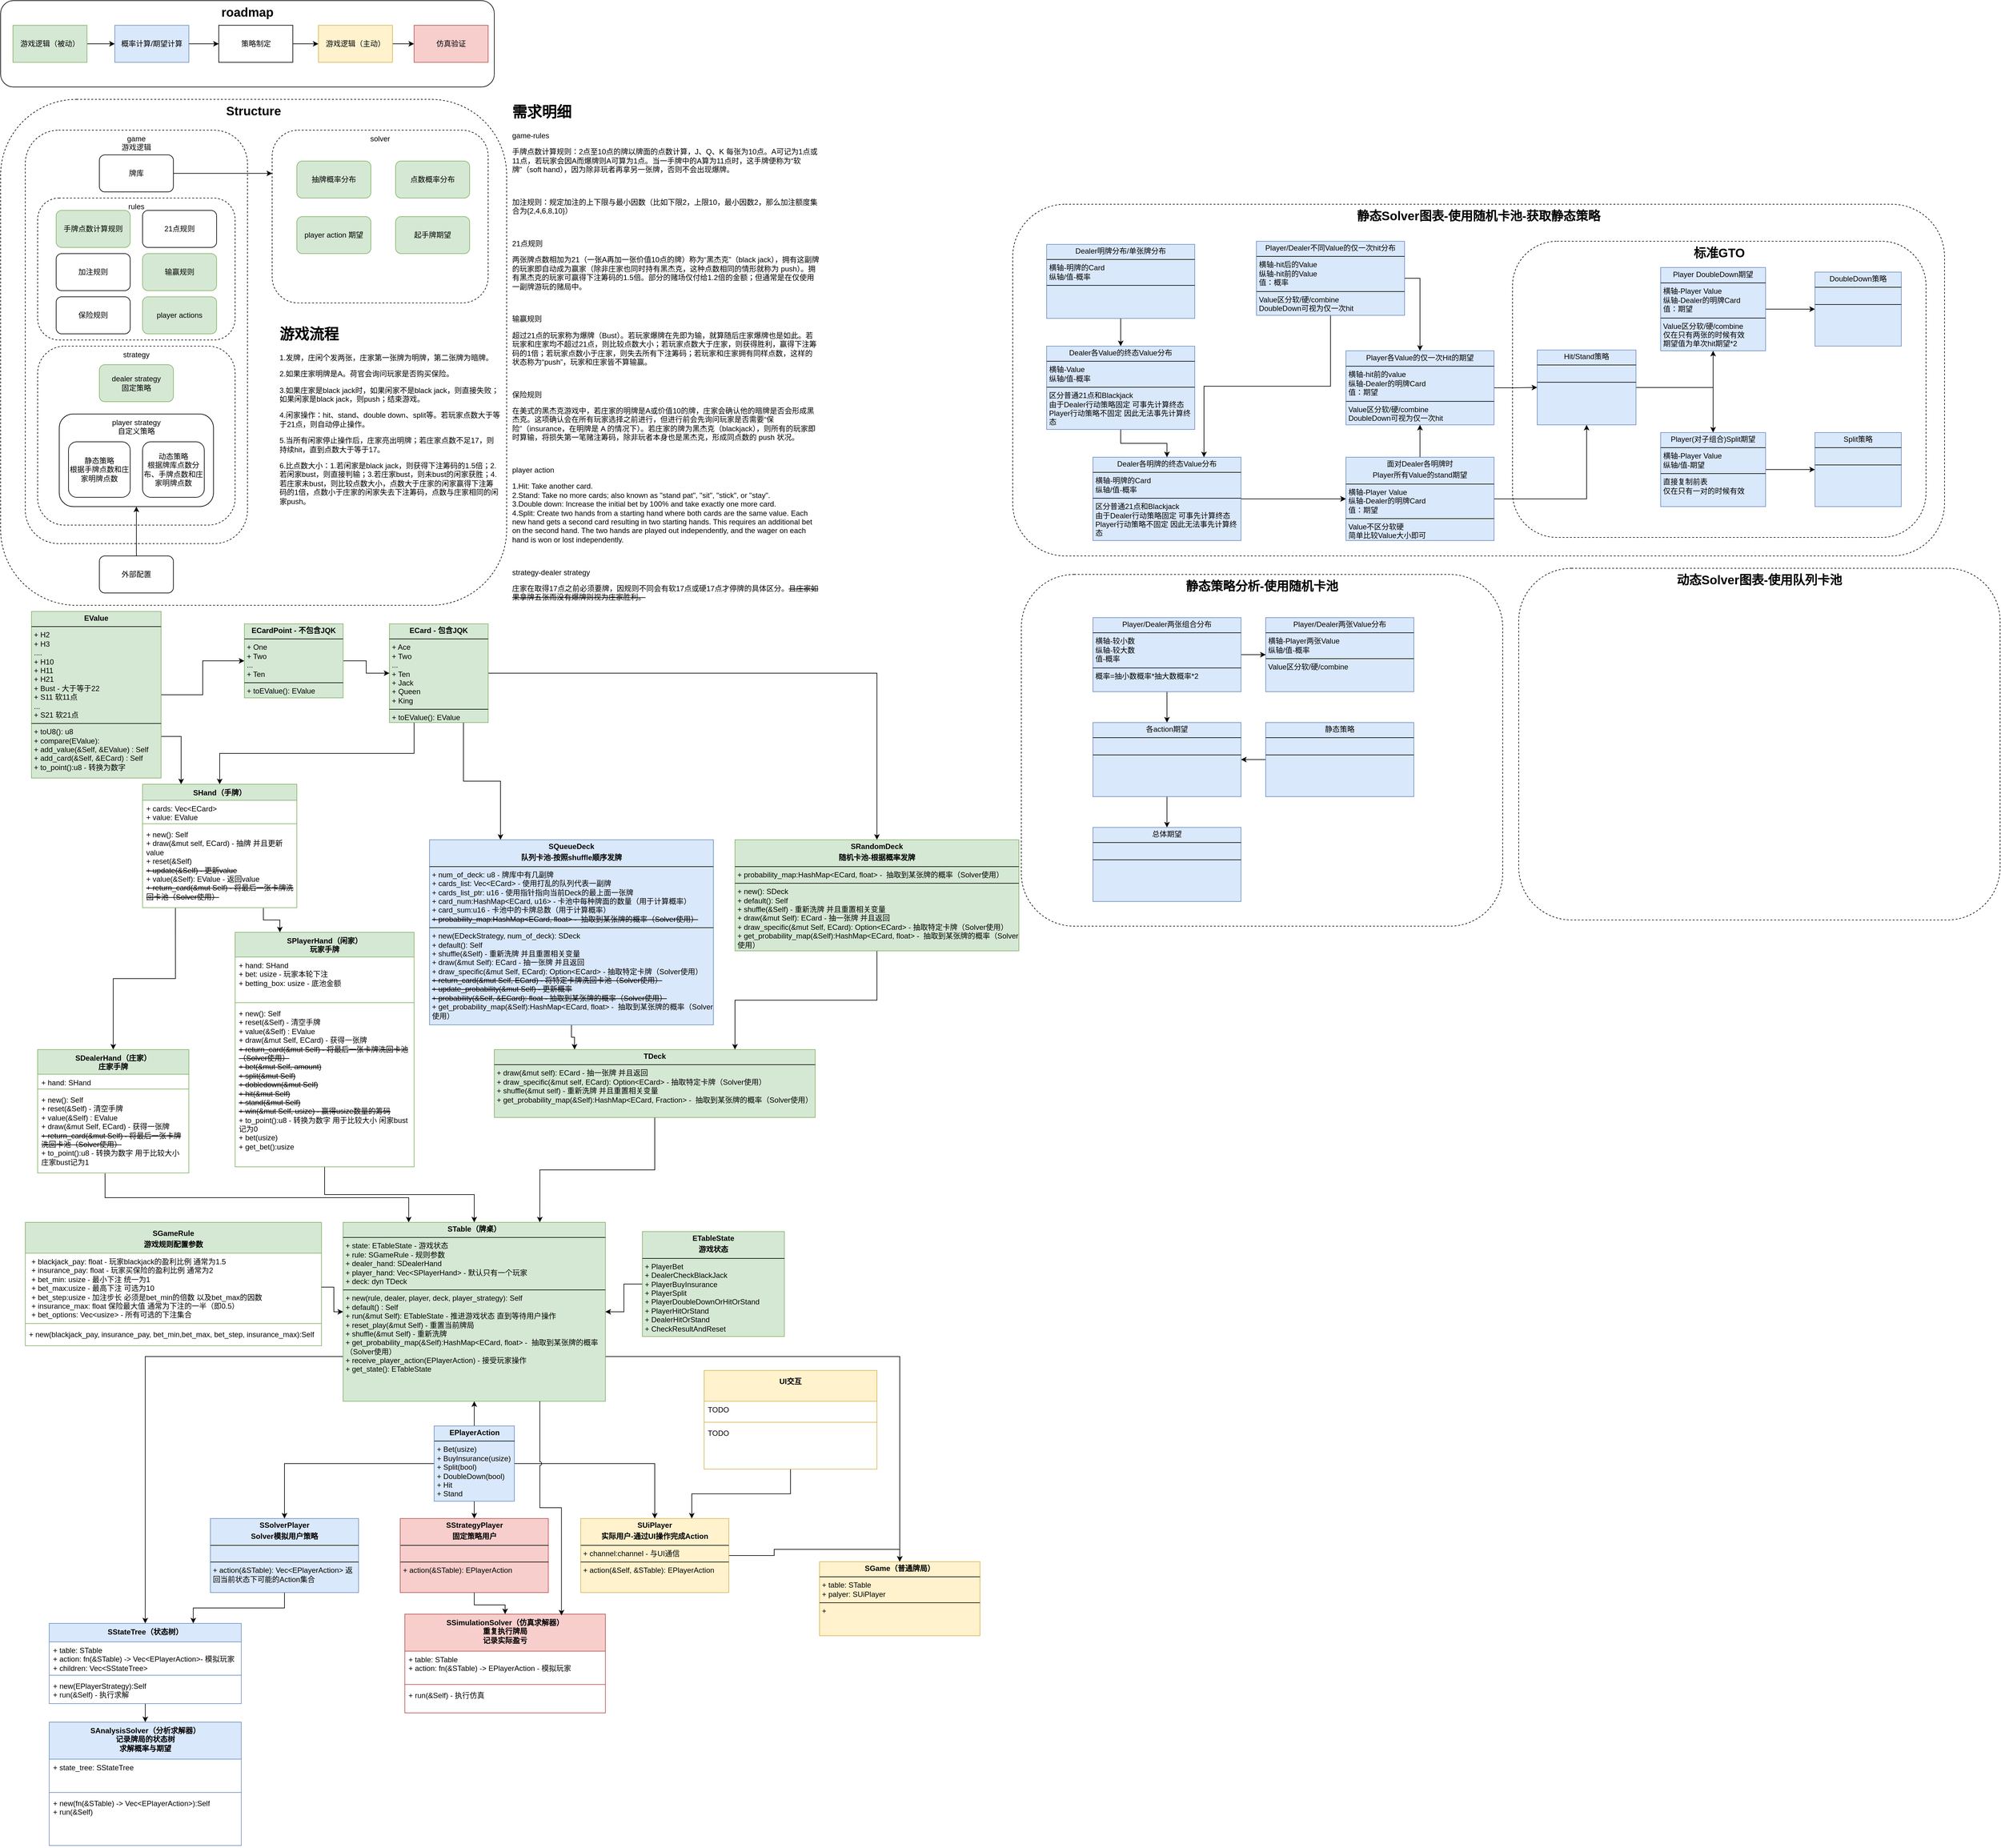 <mxfile version="24.6.4" type="device">
  <diagram name="第 1 页" id="0Xf5-WbQuykDUrxCoj9X">
    <mxGraphModel dx="1628" dy="2125" grid="1" gridSize="10" guides="1" tooltips="1" connect="1" arrows="1" fold="1" page="1" pageScale="1" pageWidth="827" pageHeight="1169" math="0" shadow="0">
      <root>
        <mxCell id="0" />
        <mxCell id="1" parent="0" />
        <mxCell id="cuH9VREGBPQFMum01eds-71" value="&lt;b&gt;&lt;font style=&quot;font-size: 20px;&quot;&gt;静态策略分析&lt;/font&gt;&lt;/b&gt;&lt;b&gt;&lt;font style=&quot;font-size: 20px;&quot;&gt;-使用随机卡池&lt;/font&gt;&lt;/b&gt;" style="rounded=1;whiteSpace=wrap;html=1;verticalAlign=top;dashed=1;container=0;" vertex="1" parent="1">
          <mxGeometry x="1654" y="770" width="780" height="570" as="geometry" />
        </mxCell>
        <mxCell id="cuH9VREGBPQFMum01eds-70" value="&lt;b&gt;&lt;font style=&quot;font-size: 20px;&quot;&gt;动态&lt;/font&gt;&lt;/b&gt;&lt;b&gt;&lt;font style=&quot;font-size: 20px;&quot;&gt;Solver图表-使用队列卡池&lt;/font&gt;&lt;/b&gt;" style="rounded=1;whiteSpace=wrap;html=1;verticalAlign=top;dashed=1;container=0;" vertex="1" parent="1">
          <mxGeometry x="2460" y="760" width="780" height="570" as="geometry" />
        </mxCell>
        <mxCell id="cuH9VREGBPQFMum01eds-8" value="&lt;b&gt;&lt;font style=&quot;font-size: 20px;&quot;&gt;静态&lt;/font&gt;&lt;/b&gt;&lt;b&gt;&lt;font style=&quot;font-size: 20px;&quot;&gt;Solver图表-使用随机卡池-获取静态策略&lt;/font&gt;&lt;/b&gt;" style="rounded=1;whiteSpace=wrap;html=1;verticalAlign=top;dashed=1;container=0;" vertex="1" parent="1">
          <mxGeometry x="1640" y="170" width="1510" height="570" as="geometry" />
        </mxCell>
        <mxCell id="cuH9VREGBPQFMum01eds-51" value="&lt;div&gt;&lt;b&gt;&lt;font style=&quot;font-size: 20px;&quot;&gt;标准GTO&lt;/font&gt;&lt;/b&gt;&lt;/div&gt;" style="rounded=1;whiteSpace=wrap;html=1;verticalAlign=top;dashed=1;container=0;" vertex="1" parent="1">
          <mxGeometry x="2450" y="230" width="670" height="480" as="geometry" />
        </mxCell>
        <mxCell id="Zoe6LWstfdoIp6qeAD0j-38" value="&lt;b&gt;&lt;font style=&quot;font-size: 20px;&quot;&gt;Structure&lt;/font&gt;&lt;/b&gt;" style="rounded=1;whiteSpace=wrap;html=1;verticalAlign=top;dashed=1;" parent="1" vertex="1">
          <mxGeometry width="820" height="820" as="geometry" />
        </mxCell>
        <mxCell id="Zoe6LWstfdoIp6qeAD0j-1" value="game&lt;div&gt;游戏逻辑&lt;/div&gt;" style="rounded=1;whiteSpace=wrap;html=1;verticalAlign=top;dashed=1;" parent="1" vertex="1">
          <mxGeometry x="40" y="50" width="360" height="670" as="geometry" />
        </mxCell>
        <mxCell id="Zoe6LWstfdoIp6qeAD0j-18" value="rules" style="rounded=1;whiteSpace=wrap;html=1;verticalAlign=top;dashed=1;" parent="1" vertex="1">
          <mxGeometry x="60" y="160" width="320" height="230" as="geometry" />
        </mxCell>
        <mxCell id="Zoe6LWstfdoIp6qeAD0j-2" value="strategy" style="rounded=1;whiteSpace=wrap;html=1;verticalAlign=top;dashed=1;" parent="1" vertex="1">
          <mxGeometry x="60" y="400" width="320" height="290" as="geometry" />
        </mxCell>
        <mxCell id="Zoe6LWstfdoIp6qeAD0j-3" value="dealer strategy&lt;div&gt;固定策略&lt;/div&gt;" style="rounded=1;whiteSpace=wrap;html=1;fillColor=#d5e8d4;strokeColor=#82b366;" parent="1" vertex="1">
          <mxGeometry x="160" y="430" width="120" height="60" as="geometry" />
        </mxCell>
        <mxCell id="Zoe6LWstfdoIp6qeAD0j-4" value="player strategy&lt;div&gt;自定义策略&lt;/div&gt;" style="rounded=1;whiteSpace=wrap;html=1;verticalAlign=top;" parent="1" vertex="1">
          <mxGeometry x="95" y="510" width="250" height="150" as="geometry" />
        </mxCell>
        <mxCell id="Zoe6LWstfdoIp6qeAD0j-6" style="edgeStyle=orthogonalEdgeStyle;rounded=0;orthogonalLoop=1;jettySize=auto;html=1;exitX=0.5;exitY=0;exitDx=0;exitDy=0;entryX=0.5;entryY=1;entryDx=0;entryDy=0;" parent="1" source="Zoe6LWstfdoIp6qeAD0j-5" target="Zoe6LWstfdoIp6qeAD0j-4" edge="1">
          <mxGeometry relative="1" as="geometry" />
        </mxCell>
        <mxCell id="Zoe6LWstfdoIp6qeAD0j-5" value="外部配置" style="rounded=1;whiteSpace=wrap;html=1;" parent="1" vertex="1">
          <mxGeometry x="160" y="740" width="120" height="60" as="geometry" />
        </mxCell>
        <mxCell id="Zoe6LWstfdoIp6qeAD0j-9" value="solver" style="rounded=1;whiteSpace=wrap;html=1;dashed=1;verticalAlign=top;" parent="1" vertex="1">
          <mxGeometry x="440" y="50" width="350" height="280" as="geometry" />
        </mxCell>
        <mxCell id="Zoe6LWstfdoIp6qeAD0j-10" value="抽牌概率分布" style="rounded=1;whiteSpace=wrap;html=1;fillColor=#d5e8d4;strokeColor=#82b366;" parent="1" vertex="1">
          <mxGeometry x="480" y="100" width="120" height="60" as="geometry" />
        </mxCell>
        <mxCell id="Zoe6LWstfdoIp6qeAD0j-11" value="点数概率分布" style="rounded=1;whiteSpace=wrap;html=1;fillColor=#d5e8d4;strokeColor=#82b366;" parent="1" vertex="1">
          <mxGeometry x="640" y="100" width="120" height="60" as="geometry" />
        </mxCell>
        <mxCell id="Zoe6LWstfdoIp6qeAD0j-12" value="输赢规则" style="rounded=1;whiteSpace=wrap;html=1;fillColor=#d5e8d4;strokeColor=#82b366;" parent="1" vertex="1">
          <mxGeometry x="230" y="250" width="120" height="60" as="geometry" />
        </mxCell>
        <mxCell id="Zoe6LWstfdoIp6qeAD0j-21" style="edgeStyle=orthogonalEdgeStyle;rounded=0;orthogonalLoop=1;jettySize=auto;html=1;exitX=1;exitY=0.5;exitDx=0;exitDy=0;entryX=0;entryY=0.25;entryDx=0;entryDy=0;" parent="1" source="Zoe6LWstfdoIp6qeAD0j-13" target="Zoe6LWstfdoIp6qeAD0j-9" edge="1">
          <mxGeometry relative="1" as="geometry" />
        </mxCell>
        <mxCell id="Zoe6LWstfdoIp6qeAD0j-13" value="牌库" style="rounded=1;whiteSpace=wrap;html=1;" parent="1" vertex="1">
          <mxGeometry x="160" y="90" width="120" height="60" as="geometry" />
        </mxCell>
        <mxCell id="Zoe6LWstfdoIp6qeAD0j-14" value="手牌点数计算规则" style="rounded=1;whiteSpace=wrap;html=1;fillColor=#d5e8d4;strokeColor=#82b366;" parent="1" vertex="1">
          <mxGeometry x="90" y="180" width="120" height="60" as="geometry" />
        </mxCell>
        <mxCell id="Zoe6LWstfdoIp6qeAD0j-16" value="21点规则" style="rounded=1;whiteSpace=wrap;html=1;" parent="1" vertex="1">
          <mxGeometry x="230" y="180" width="120" height="60" as="geometry" />
        </mxCell>
        <mxCell id="Zoe6LWstfdoIp6qeAD0j-17" value="加注规则" style="rounded=1;whiteSpace=wrap;html=1;" parent="1" vertex="1">
          <mxGeometry x="90" y="250" width="120" height="60" as="geometry" />
        </mxCell>
        <mxCell id="Zoe6LWstfdoIp6qeAD0j-19" value="静态策略&lt;div&gt;根据手牌点数和庄家明牌点数&lt;/div&gt;" style="rounded=1;whiteSpace=wrap;html=1;" parent="1" vertex="1">
          <mxGeometry x="110" y="555" width="100" height="90" as="geometry" />
        </mxCell>
        <mxCell id="Zoe6LWstfdoIp6qeAD0j-20" value="动态策略&lt;div&gt;根据牌库点数分布、手牌点数和庄家明牌点数&lt;/div&gt;" style="rounded=1;whiteSpace=wrap;html=1;" parent="1" vertex="1">
          <mxGeometry x="230" y="555" width="100" height="90" as="geometry" />
        </mxCell>
        <mxCell id="Zoe6LWstfdoIp6qeAD0j-22" value="player actions" style="rounded=1;whiteSpace=wrap;html=1;fillColor=#d5e8d4;strokeColor=#82b366;" parent="1" vertex="1">
          <mxGeometry x="230" y="320" width="120" height="60" as="geometry" />
        </mxCell>
        <mxCell id="Zoe6LWstfdoIp6qeAD0j-23" value="player action 期望" style="rounded=1;whiteSpace=wrap;html=1;fillColor=#d5e8d4;strokeColor=#82b366;" parent="1" vertex="1">
          <mxGeometry x="480" y="190" width="120" height="60" as="geometry" />
        </mxCell>
        <mxCell id="Zoe6LWstfdoIp6qeAD0j-24" value="起手牌期望" style="rounded=1;whiteSpace=wrap;html=1;fillColor=#d5e8d4;strokeColor=#82b366;" parent="1" vertex="1">
          <mxGeometry x="640" y="190" width="120" height="60" as="geometry" />
        </mxCell>
        <mxCell id="Zoe6LWstfdoIp6qeAD0j-25" value="&lt;b&gt;&lt;font style=&quot;font-size: 20px;&quot;&gt;roadmap&lt;/font&gt;&lt;/b&gt;" style="rounded=1;whiteSpace=wrap;html=1;verticalAlign=top;" parent="1" vertex="1">
          <mxGeometry y="-160" width="800" height="140" as="geometry" />
        </mxCell>
        <mxCell id="Zoe6LWstfdoIp6qeAD0j-31" style="edgeStyle=orthogonalEdgeStyle;rounded=0;orthogonalLoop=1;jettySize=auto;html=1;exitX=1;exitY=0.5;exitDx=0;exitDy=0;entryX=0;entryY=0.5;entryDx=0;entryDy=0;" parent="1" source="Zoe6LWstfdoIp6qeAD0j-26" target="Zoe6LWstfdoIp6qeAD0j-27" edge="1">
          <mxGeometry relative="1" as="geometry" />
        </mxCell>
        <mxCell id="Zoe6LWstfdoIp6qeAD0j-26" value="游戏逻辑（被动）" style="rounded=0;whiteSpace=wrap;html=1;fillColor=#d5e8d4;strokeColor=#82b366;" parent="1" vertex="1">
          <mxGeometry x="20" y="-120" width="120" height="60" as="geometry" />
        </mxCell>
        <mxCell id="Zoe6LWstfdoIp6qeAD0j-32" style="edgeStyle=orthogonalEdgeStyle;rounded=0;orthogonalLoop=1;jettySize=auto;html=1;exitX=1;exitY=0.5;exitDx=0;exitDy=0;entryX=0;entryY=0.5;entryDx=0;entryDy=0;" parent="1" source="Zoe6LWstfdoIp6qeAD0j-27" target="Zoe6LWstfdoIp6qeAD0j-28" edge="1">
          <mxGeometry relative="1" as="geometry" />
        </mxCell>
        <mxCell id="Zoe6LWstfdoIp6qeAD0j-27" value="概率计算/期望计算" style="rounded=0;whiteSpace=wrap;html=1;fillColor=#dae8fc;strokeColor=#6c8ebf;" parent="1" vertex="1">
          <mxGeometry x="185" y="-120" width="120" height="60" as="geometry" />
        </mxCell>
        <mxCell id="Zoe6LWstfdoIp6qeAD0j-33" style="edgeStyle=orthogonalEdgeStyle;rounded=0;orthogonalLoop=1;jettySize=auto;html=1;entryX=0;entryY=0.5;entryDx=0;entryDy=0;" parent="1" source="Zoe6LWstfdoIp6qeAD0j-28" target="Zoe6LWstfdoIp6qeAD0j-29" edge="1">
          <mxGeometry relative="1" as="geometry" />
        </mxCell>
        <mxCell id="Zoe6LWstfdoIp6qeAD0j-28" value="策略制定" style="rounded=0;whiteSpace=wrap;html=1;" parent="1" vertex="1">
          <mxGeometry x="353.5" y="-120" width="120" height="60" as="geometry" />
        </mxCell>
        <mxCell id="Zoe6LWstfdoIp6qeAD0j-34" style="edgeStyle=orthogonalEdgeStyle;rounded=0;orthogonalLoop=1;jettySize=auto;html=1;entryX=0;entryY=0.5;entryDx=0;entryDy=0;" parent="1" source="Zoe6LWstfdoIp6qeAD0j-29" target="Zoe6LWstfdoIp6qeAD0j-30" edge="1">
          <mxGeometry relative="1" as="geometry" />
        </mxCell>
        <mxCell id="Zoe6LWstfdoIp6qeAD0j-29" value="游戏逻辑（主动）" style="rounded=0;whiteSpace=wrap;html=1;fillColor=#fff2cc;strokeColor=#d6b656;" parent="1" vertex="1">
          <mxGeometry x="515" y="-120" width="120" height="60" as="geometry" />
        </mxCell>
        <mxCell id="Zoe6LWstfdoIp6qeAD0j-30" value="仿真验证" style="rounded=0;whiteSpace=wrap;html=1;fillColor=#f8cecc;strokeColor=#b85450;" parent="1" vertex="1">
          <mxGeometry x="670" y="-120" width="120" height="60" as="geometry" />
        </mxCell>
        <mxCell id="Zoe6LWstfdoIp6qeAD0j-36" value="&lt;h1 style=&quot;margin-top: 0px;&quot;&gt;需求明细&lt;/h1&gt;&lt;p&gt;game-rules&lt;/p&gt;&lt;p&gt;手牌点数计算规则：2点至10点的牌以牌面的点数计算，J、Q、K 每张为10点。A可记为1点或11点，若玩家会因A而爆牌则A可算为1点。当一手牌中的A算为11点时，这手牌便称为“软牌”（soft hand），因为除非玩者再拿另一张牌，否则不会出现爆牌。&lt;/p&gt;&lt;p&gt;&lt;br&gt;&lt;/p&gt;&lt;p&gt;加注规则：规定加注的上下限与最小因数（比如下限2，上限10，最小因数2，那么加注额度集合为{2,4,6,8,10}）&lt;/p&gt;&lt;p&gt;&lt;br&gt;&lt;/p&gt;&lt;p&gt;21点规则&lt;/p&gt;&lt;p&gt;两张牌点数相加为21（一张A再加一张价值10点的牌）称为“黑杰克”（black jack），拥有这副牌的玩家即自动成为赢家（除非庄家也同时持有黑杰克，这种点数相同的情形就称为 push）。拥有黑杰克的玩家可赢得下注筹码的1.5倍。部分的赌场仅付给1.2倍的金额；但通常是在仅使用一副牌游玩的赌局中。&lt;br&gt;&lt;/p&gt;&lt;p&gt;&lt;br&gt;&lt;/p&gt;&lt;p&gt;输赢规则&lt;/p&gt;&lt;p&gt;超过21点的玩家称为爆牌（Bust）。若玩家爆牌在先即为输，就算随后庄家爆牌也是如此。若玩家和庄家均不超过21点，则比较点数大小；若玩家点数大于庄家，则获得胜利，赢得下注筹码的1倍；若玩家点数小于庄家，则失去所有下注筹码；若玩家和庄家拥有同样点数，这样的状态称为“push”，玩家和庄家皆不算输赢。&lt;br&gt;&lt;/p&gt;&lt;p&gt;&lt;br&gt;&lt;/p&gt;&lt;p&gt;保险规则&lt;/p&gt;&lt;p&gt;在美式的黑杰克游戏中，若庄家的明牌是A或价值10的牌，庄家会确认他的暗牌是否会形成黑杰克。这项确认会在所有玩家选择之前进行，但进行前会先询问玩家是否需要“保险”（insurance，在明牌是 A 的情况下）。若庄家的牌为黑杰克（blackjack），则所有的玩家即时算输，将损失第一笔赌注筹码，除非玩者本身也是黑杰克，形成同点数的 push 状况。&lt;/p&gt;&lt;p&gt;&lt;br&gt;&lt;/p&gt;&lt;p&gt;player action&lt;/p&gt;&lt;p&gt;1.Hit: Take another card.&lt;span style=&quot;background-color: initial;&quot;&gt;&lt;br&gt;&lt;/span&gt;&lt;span style=&quot;background-color: initial;&quot;&gt;2.Stand: Take no more cards; also known as &quot;stand pat&quot;, &quot;sit&quot;, &quot;stick&quot;, or &quot;stay&quot;.&lt;br&gt;3.&lt;/span&gt;&lt;span style=&quot;background-color: initial;&quot;&gt;Double down: Increase the initial bet by 100% and take exactly one more card.&lt;br&gt;4.&lt;/span&gt;&lt;span style=&quot;background-color: initial;&quot;&gt;Split: Create two hands from a starting hand where both cards are the same value. Each new hand gets a second card resulting in two starting hands. This requires an additional bet on the second hand. The two hands are played out independently, and the wager on each hand is won or lost independently.&lt;/span&gt;&lt;/p&gt;&lt;p&gt;&lt;br&gt;&lt;/p&gt;&lt;p&gt;strategy-dealer strategy&lt;/p&gt;&lt;p&gt;庄家在取得17点之前必须要牌，因规则不同会有软17点或硬17点才停牌的具体区分。&lt;strike&gt;且庄家如果拿牌五张而没有爆牌则视为庄家胜利。&lt;/strike&gt;&lt;br&gt;&lt;/p&gt;" style="text;html=1;whiteSpace=wrap;overflow=hidden;rounded=0;" parent="1" vertex="1">
          <mxGeometry x="827" width="500" height="830" as="geometry" />
        </mxCell>
        <mxCell id="Zoe6LWstfdoIp6qeAD0j-37" value="保险规则" style="rounded=1;whiteSpace=wrap;html=1;" parent="1" vertex="1">
          <mxGeometry x="90" y="320" width="120" height="60" as="geometry" />
        </mxCell>
        <mxCell id="Zoe6LWstfdoIp6qeAD0j-39" value="&lt;h1 style=&quot;margin-top: 0px;&quot;&gt;游戏流程&lt;/h1&gt;&lt;p&gt;1.发牌，庄闲个发两张，庄家第一张牌为明牌，第二张牌为暗牌。&lt;/p&gt;&lt;p&gt;2.如果庄家明牌是A。荷官会询问玩家是否购买保险。&lt;/p&gt;&lt;p&gt;3.如果庄家是&lt;span style=&quot;background-color: initial;&quot;&gt;black jack时，如果闲家不是&lt;/span&gt;&lt;span style=&quot;background-color: initial;&quot;&gt;black jack，则直接失败；如果闲家是&lt;/span&gt;&lt;span style=&quot;background-color: initial;&quot;&gt;black jack，则push&lt;/span&gt;&lt;span style=&quot;background-color: initial;&quot;&gt;；结束游戏。&lt;/span&gt;&lt;/p&gt;&lt;p&gt;&lt;span style=&quot;background-color: initial;&quot;&gt;4.闲家操作：hit、stand、double down、split等。若玩家点数大于等于21点，则自动停止操作。&lt;/span&gt;&lt;/p&gt;&lt;p&gt;&lt;span style=&quot;background-color: initial;&quot;&gt;5.当所有闲家停止操作后，庄家亮出明牌；若庄家点数不足17，则持续hit，直到点数大于等于17。&lt;/span&gt;&lt;/p&gt;&lt;p&gt;&lt;span style=&quot;background-color: initial;&quot;&gt;6.比点数大小：1.若闲家是black jack，则获得下注筹码的1.5倍；2.若闲家bust，则直接判输；3.若庄家bust，则未bust的闲家获胜；4.若庄家未bust，则比较点数大小，点数大于庄家的闲家赢得下注筹码的1倍，点数小于庄家的闲家失去下注筹码，点数与庄家相同的闲家push。&lt;/span&gt;&lt;/p&gt;" style="text;html=1;whiteSpace=wrap;overflow=hidden;rounded=0;" parent="1" vertex="1">
          <mxGeometry x="450" y="360" width="360" height="380" as="geometry" />
        </mxCell>
        <mxCell id="arHHOXSYV5D0Y9RjJXxl-7" style="edgeStyle=orthogonalEdgeStyle;rounded=0;orthogonalLoop=1;jettySize=auto;html=1;exitX=0.25;exitY=1;exitDx=0;exitDy=0;" parent="1" source="Zoe6LWstfdoIp6qeAD0j-40" target="Zoe6LWstfdoIp6qeAD0j-42" edge="1">
          <mxGeometry relative="1" as="geometry" />
        </mxCell>
        <mxCell id="arHHOXSYV5D0Y9RjJXxl-8" style="edgeStyle=orthogonalEdgeStyle;rounded=0;orthogonalLoop=1;jettySize=auto;html=1;exitX=0.75;exitY=1;exitDx=0;exitDy=0;entryX=0.25;entryY=0;entryDx=0;entryDy=0;" parent="1" source="Zoe6LWstfdoIp6qeAD0j-40" target="Zoe6LWstfdoIp6qeAD0j-41" edge="1">
          <mxGeometry relative="1" as="geometry" />
        </mxCell>
        <mxCell id="arHHOXSYV5D0Y9RjJXxl-105" style="edgeStyle=orthogonalEdgeStyle;rounded=0;orthogonalLoop=1;jettySize=auto;html=1;" parent="1" source="Zoe6LWstfdoIp6qeAD0j-40" target="arHHOXSYV5D0Y9RjJXxl-61" edge="1">
          <mxGeometry relative="1" as="geometry" />
        </mxCell>
        <mxCell id="Zoe6LWstfdoIp6qeAD0j-40" value="&lt;p style=&quot;margin:0px;margin-top:4px;text-align:center;&quot;&gt;&lt;b&gt;ECard - 包含JQK&lt;/b&gt;&lt;/p&gt;&lt;hr size=&quot;1&quot; style=&quot;border-style:solid;&quot;&gt;&lt;p style=&quot;margin: 0px 0px 0px 4px;&quot;&gt;+ Ace&lt;/p&gt;&lt;p style=&quot;margin: 0px 0px 0px 4px;&quot;&gt;+ Two&lt;/p&gt;&lt;p style=&quot;margin: 0px 0px 0px 4px;&quot;&gt;...&lt;/p&gt;&lt;p style=&quot;margin: 0px 0px 0px 4px;&quot;&gt;+ Ten&lt;/p&gt;&lt;p style=&quot;margin: 0px 0px 0px 4px;&quot;&gt;+ Jack&lt;/p&gt;&lt;p style=&quot;margin: 0px 0px 0px 4px;&quot;&gt;+ Queen&lt;/p&gt;&lt;p style=&quot;margin: 0px 0px 0px 4px;&quot;&gt;+ King&lt;/p&gt;&lt;hr style=&quot;border-style: solid;&quot; size=&quot;1&quot;&gt;&lt;p style=&quot;margin: 0px 0px 0px 4px;&quot;&gt;+ toEValue():&amp;nbsp;&lt;span style=&quot;background-color: initial;&quot;&gt;EValue&lt;/span&gt;&lt;/p&gt;" style="verticalAlign=top;align=left;overflow=fill;html=1;whiteSpace=wrap;fillColor=#d5e8d4;strokeColor=#82b366;" parent="1" vertex="1">
          <mxGeometry x="630" y="850" width="160" height="160" as="geometry" />
        </mxCell>
        <mxCell id="arHHOXSYV5D0Y9RjJXxl-27" style="edgeStyle=orthogonalEdgeStyle;rounded=0;orthogonalLoop=1;jettySize=auto;html=1;exitX=0.5;exitY=1;exitDx=0;exitDy=0;entryX=0.25;entryY=0;entryDx=0;entryDy=0;" parent="1" source="Zoe6LWstfdoIp6qeAD0j-41" target="arHHOXSYV5D0Y9RjJXxl-59" edge="1">
          <mxGeometry relative="1" as="geometry" />
        </mxCell>
        <mxCell id="Zoe6LWstfdoIp6qeAD0j-41" value="&lt;p style=&quot;margin:0px;margin-top:4px;text-align:center;&quot;&gt;&lt;b&gt;SQueueDeck&lt;/b&gt;&lt;/p&gt;&lt;p style=&quot;margin:0px;margin-top:4px;text-align:center;&quot;&gt;&lt;b&gt;队列卡池-按照shuffle顺序发牌&lt;/b&gt;&lt;/p&gt;&lt;hr size=&quot;1&quot; style=&quot;border-style:solid;&quot;&gt;&lt;p style=&quot;margin:0px;margin-left:4px;&quot;&gt;&lt;span style=&quot;background-color: initial;&quot;&gt;+ num_of_deck: u8 - 牌库中有几副牌&lt;/span&gt;&lt;br&gt;&lt;/p&gt;&lt;p style=&quot;margin:0px;margin-left:4px;&quot;&gt;+ cards_list: Vec&amp;lt;&lt;span style=&quot;background-color: initial;&quot;&gt;ECard&amp;gt; - 使用打乱的队列代表一副牌&lt;/span&gt;&lt;/p&gt;&lt;p style=&quot;margin:0px;margin-left:4px;&quot;&gt;&lt;span style=&quot;background-color: initial;&quot;&gt;+ cards_list_ptr: u16 - 使用指针指向当前Deck的最上面一张牌&lt;/span&gt;&lt;/p&gt;&lt;p style=&quot;margin:0px;margin-left:4px;&quot;&gt;+ card_num:HashMap&amp;lt;&lt;span style=&quot;background-color: initial;&quot;&gt;ECard, u16&lt;/span&gt;&lt;span style=&quot;background-color: initial;&quot;&gt;&amp;gt;&amp;nbsp;&lt;/span&gt;&lt;span style=&quot;background-color: initial;&quot;&gt;- 卡池中每种牌面的数量（用于计算概率）&lt;/span&gt;&lt;/p&gt;&lt;p style=&quot;margin:0px;margin-left:4px;&quot;&gt;&lt;span style=&quot;background-color: initial;&quot;&gt;+ card_sum:u16 - 卡池中的卡牌总数&lt;/span&gt;&lt;span style=&quot;background-color: initial;&quot;&gt;（用于计算概率）&lt;/span&gt;&lt;/p&gt;&lt;p style=&quot;margin:0px;margin-left:4px;&quot;&gt;&lt;strike&gt;&lt;span style=&quot;background-color: initial;&quot;&gt;+ &lt;/span&gt;&lt;span style=&quot;background-color: initial;&quot;&gt;probability_map:&lt;/span&gt;HashMap&amp;lt;&lt;span style=&quot;background-color: initial;&quot;&gt;ECard, float&lt;/span&gt;&lt;span style=&quot;background-color: initial;&quot;&gt;&amp;gt;&amp;nbsp;&lt;/span&gt;&lt;span style=&quot;background-color: initial;&quot;&gt;-&amp;nbsp;&amp;nbsp;&lt;/span&gt;&lt;span style=&quot;background-color: initial;&quot;&gt;抽取到某张牌的概率&lt;/span&gt;&lt;span style=&quot;background-color: initial;&quot;&gt;（&lt;/span&gt;&lt;span style=&quot;background-color: initial;&quot;&gt;Solver使用&lt;/span&gt;&lt;span style=&quot;background-color: initial;&quot;&gt;）&lt;/span&gt;&lt;/strike&gt;&lt;/p&gt;&lt;hr size=&quot;1&quot; style=&quot;border-style:solid;&quot;&gt;&lt;p style=&quot;margin:0px;margin-left:4px;&quot;&gt;+ new(&lt;span style=&quot;background-color: initial;&quot;&gt;EDeckStrategy,&amp;nbsp;&lt;/span&gt;&lt;span style=&quot;background-color: initial;&quot;&gt;num_of_deck&lt;/span&gt;&lt;span style=&quot;background-color: initial;&quot;&gt;): SDeck&lt;/span&gt;&lt;/p&gt;&lt;p style=&quot;margin:0px;margin-left:4px;&quot;&gt;+ default(): Self&lt;span style=&quot;background-color: initial;&quot;&gt;&lt;br&gt;&lt;/span&gt;&lt;/p&gt;&lt;p style=&quot;margin:0px;margin-left:4px;&quot;&gt;&lt;span style=&quot;background-color: initial;&quot;&gt;+ shuffle(&amp;amp;Self) - 重新洗牌 并且重置相关变量&lt;/span&gt;&lt;/p&gt;&lt;p style=&quot;margin:0px;margin-left:4px;&quot;&gt;&lt;span style=&quot;background-color: initial;&quot;&gt;+ draw(&amp;amp;mut Self): ECard - 抽一张牌 并且返回&lt;/span&gt;&lt;/p&gt;&lt;p style=&quot;margin:0px;margin-left:4px;&quot;&gt;&lt;span style=&quot;background-color: initial;&quot;&gt;+ draw_specific(&amp;amp;mut Self, ECard): Option&amp;lt;ECard&amp;gt; -&amp;nbsp;&lt;/span&gt;&lt;span style=&quot;background-color: initial;&quot;&gt;抽取特定卡牌&lt;/span&gt;&lt;span style=&quot;background-color: initial;&quot;&gt;（&lt;/span&gt;&lt;span style=&quot;background-color: initial;&quot;&gt;Solver使用&lt;/span&gt;&lt;span style=&quot;background-color: initial;&quot;&gt;）&lt;/span&gt;&lt;/p&gt;&lt;p style=&quot;margin:0px;margin-left:4px;&quot;&gt;&lt;strike&gt;&lt;span style=&quot;background-color: initial;&quot;&gt;+ return_card(&amp;amp;mut Self, ECard) - 将特定卡牌洗回卡池（&lt;/span&gt;&lt;span style=&quot;background-color: initial;&quot;&gt;Solver使用&lt;/span&gt;&lt;span style=&quot;background-color: initial;&quot;&gt;）&lt;/span&gt;&lt;span style=&quot;background-color: initial;&quot;&gt;&lt;br&gt;&lt;/span&gt;&lt;/strike&gt;&lt;/p&gt;&lt;p style=&quot;margin:0px;margin-left:4px;&quot;&gt;&lt;strike&gt;&lt;span style=&quot;background-color: initial;&quot;&gt;+ update_probability(&amp;amp;mut Self) - 更新概率&lt;/span&gt;&lt;span style=&quot;background-color: initial;&quot;&gt;&lt;br&gt;&lt;/span&gt;&lt;/strike&gt;&lt;/p&gt;&lt;p style=&quot;margin:0px;margin-left:4px;&quot;&gt;&lt;strike&gt;&lt;span style=&quot;background-color: initial;&quot;&gt;+ probability(&amp;amp;Self, &amp;amp;ECard): float -&amp;nbsp;&lt;/span&gt;&lt;span style=&quot;background-color: initial;&quot;&gt;抽取到某张牌的概率&lt;/span&gt;&lt;span style=&quot;background-color: initial;&quot;&gt;（&lt;/span&gt;&lt;span style=&quot;background-color: initial;&quot;&gt;Solver使用&lt;/span&gt;&lt;span style=&quot;background-color: initial;&quot;&gt;）&lt;/span&gt;&lt;/strike&gt;&lt;/p&gt;&lt;p style=&quot;margin:0px;margin-left:4px;&quot;&gt;&lt;span style=&quot;background-color: initial;&quot;&gt;+ get_&lt;/span&gt;&lt;span style=&quot;background-color: initial;&quot;&gt;probability_map&lt;/span&gt;&lt;span style=&quot;background-color: initial;&quot;&gt;(&amp;amp;Self)&lt;/span&gt;&lt;span style=&quot;background-color: initial;&quot;&gt;:&lt;/span&gt;&lt;span style=&quot;background-color: initial;&quot;&gt;HashMap&amp;lt;&lt;/span&gt;&lt;span style=&quot;background-color: initial;&quot;&gt;ECard, float&lt;/span&gt;&lt;span style=&quot;background-color: initial;&quot;&gt;&amp;gt;&amp;nbsp;&lt;/span&gt;&lt;span style=&quot;background-color: initial;&quot;&gt;-&amp;nbsp;&amp;nbsp;&lt;/span&gt;&lt;span style=&quot;background-color: initial;&quot;&gt;抽取到某张牌的概率&lt;/span&gt;&lt;span style=&quot;background-color: initial;&quot;&gt;（&lt;/span&gt;&lt;span style=&quot;background-color: initial;&quot;&gt;Solver使用&lt;/span&gt;&lt;span style=&quot;background-color: initial;&quot;&gt;）&lt;/span&gt;&lt;/p&gt;" style="verticalAlign=top;align=left;overflow=fill;html=1;whiteSpace=wrap;fillColor=#dae8fc;strokeColor=#6c8ebf;" parent="1" vertex="1">
          <mxGeometry x="695" y="1200" width="460" height="300" as="geometry" />
        </mxCell>
        <mxCell id="arHHOXSYV5D0Y9RjJXxl-17" style="edgeStyle=orthogonalEdgeStyle;rounded=0;orthogonalLoop=1;jettySize=auto;html=1;entryX=0.25;entryY=0;entryDx=0;entryDy=0;exitX=0.783;exitY=1.006;exitDx=0;exitDy=0;exitPerimeter=0;" parent="1" source="Zoe6LWstfdoIp6qeAD0j-45" target="arHHOXSYV5D0Y9RjJXxl-9" edge="1">
          <mxGeometry relative="1" as="geometry">
            <mxPoint x="270" y="1170" as="sourcePoint" />
          </mxGeometry>
        </mxCell>
        <mxCell id="arHHOXSYV5D0Y9RjJXxl-18" style="edgeStyle=orthogonalEdgeStyle;rounded=0;orthogonalLoop=1;jettySize=auto;html=1;exitX=0.213;exitY=1.006;exitDx=0;exitDy=0;entryX=0.5;entryY=0;entryDx=0;entryDy=0;exitPerimeter=0;" parent="1" source="Zoe6LWstfdoIp6qeAD0j-45" target="arHHOXSYV5D0Y9RjJXxl-13" edge="1">
          <mxGeometry relative="1" as="geometry" />
        </mxCell>
        <mxCell id="Zoe6LWstfdoIp6qeAD0j-42" value="SHand（手牌）" style="swimlane;fontStyle=1;align=center;verticalAlign=top;childLayout=stackLayout;horizontal=1;startSize=26;horizontalStack=0;resizeParent=1;resizeParentMax=0;resizeLast=0;collapsible=1;marginBottom=0;whiteSpace=wrap;html=1;fillColor=#d5e8d4;strokeColor=#82b366;" parent="1" vertex="1">
          <mxGeometry x="230" y="1110" width="250" height="200" as="geometry" />
        </mxCell>
        <mxCell id="Zoe6LWstfdoIp6qeAD0j-43" value="+ cards: Vec&amp;lt;ECard&amp;gt;&lt;div&gt;+ value: EValue&lt;/div&gt;" style="text;strokeColor=none;fillColor=none;align=left;verticalAlign=top;spacingLeft=4;spacingRight=4;overflow=hidden;rotatable=0;points=[[0,0.5],[1,0.5]];portConstraint=eastwest;whiteSpace=wrap;html=1;" parent="Zoe6LWstfdoIp6qeAD0j-42" vertex="1">
          <mxGeometry y="26" width="250" height="34" as="geometry" />
        </mxCell>
        <mxCell id="Zoe6LWstfdoIp6qeAD0j-44" value="" style="line;strokeWidth=1;fillColor=none;align=left;verticalAlign=middle;spacingTop=-1;spacingLeft=3;spacingRight=3;rotatable=0;labelPosition=right;points=[];portConstraint=eastwest;strokeColor=inherit;" parent="Zoe6LWstfdoIp6qeAD0j-42" vertex="1">
          <mxGeometry y="60" width="250" height="8" as="geometry" />
        </mxCell>
        <mxCell id="Zoe6LWstfdoIp6qeAD0j-45" value="&lt;div&gt;+ new(): Self&lt;/div&gt;+ draw(&amp;amp;mut self, ECard) - 抽牌 并且更新value&lt;div&gt;+ reset(&amp;amp;Self)&lt;br&gt;&lt;div&gt;&lt;strike&gt;+ update(&amp;amp;Self) - 更新value&lt;/strike&gt;&lt;/div&gt;&lt;div&gt;+ value(&amp;amp;Self): EValue - 返回value&lt;/div&gt;&lt;div&gt;&lt;strike&gt;&lt;span style=&quot;background-color: initial;&quot;&gt;+ return_card(&amp;amp;mut Self) - 将最后一张卡牌洗回卡池（&lt;/span&gt;&lt;span style=&quot;background-color: initial;&quot;&gt;Solver使用&lt;/span&gt;&lt;span style=&quot;background-color: initial;&quot;&gt;）&lt;/span&gt;&lt;/strike&gt;&lt;br&gt;&lt;/div&gt;&lt;/div&gt;" style="text;strokeColor=none;fillColor=none;align=left;verticalAlign=top;spacingLeft=4;spacingRight=4;overflow=hidden;rotatable=0;points=[[0,0.5],[1,0.5]];portConstraint=eastwest;whiteSpace=wrap;html=1;" parent="Zoe6LWstfdoIp6qeAD0j-42" vertex="1">
          <mxGeometry y="68" width="250" height="132" as="geometry" />
        </mxCell>
        <mxCell id="arHHOXSYV5D0Y9RjJXxl-6" style="edgeStyle=orthogonalEdgeStyle;rounded=0;orthogonalLoop=1;jettySize=auto;html=1;exitX=1;exitY=0.5;exitDx=0;exitDy=0;entryX=0;entryY=0.5;entryDx=0;entryDy=0;" parent="1" source="arHHOXSYV5D0Y9RjJXxl-3" target="arHHOXSYV5D0Y9RjJXxl-106" edge="1">
          <mxGeometry relative="1" as="geometry" />
        </mxCell>
        <mxCell id="arHHOXSYV5D0Y9RjJXxl-26" style="edgeStyle=orthogonalEdgeStyle;rounded=0;orthogonalLoop=1;jettySize=auto;html=1;exitX=1;exitY=0.75;exitDx=0;exitDy=0;entryX=0.25;entryY=0;entryDx=0;entryDy=0;" parent="1" source="arHHOXSYV5D0Y9RjJXxl-3" target="Zoe6LWstfdoIp6qeAD0j-42" edge="1">
          <mxGeometry relative="1" as="geometry" />
        </mxCell>
        <mxCell id="arHHOXSYV5D0Y9RjJXxl-3" value="&lt;p style=&quot;margin:0px;margin-top:4px;text-align:center;&quot;&gt;&lt;b&gt;EValue&lt;/b&gt;&lt;/p&gt;&lt;hr size=&quot;1&quot; style=&quot;border-style:solid;&quot;&gt;&lt;p style=&quot;margin: 0px 0px 0px 4px;&quot;&gt;+ H2&lt;/p&gt;&lt;p style=&quot;margin: 0px 0px 0px 4px;&quot;&gt;+ H3&lt;/p&gt;&lt;p style=&quot;margin: 0px 0px 0px 4px;&quot;&gt;....&lt;/p&gt;&lt;p style=&quot;margin: 0px 0px 0px 4px;&quot;&gt;+ H10&lt;/p&gt;&lt;p style=&quot;margin: 0px 0px 0px 4px;&quot;&gt;+ H11&lt;/p&gt;&lt;p style=&quot;margin: 0px 0px 0px 4px;&quot;&gt;+ H21&lt;/p&gt;&lt;p style=&quot;margin: 0px 0px 0px 4px;&quot;&gt;+ Bust - 大于等于22&lt;/p&gt;&lt;p style=&quot;margin: 0px 0px 0px 4px;&quot;&gt;+ S11 软11点&lt;/p&gt;&lt;p style=&quot;margin: 0px 0px 0px 4px;&quot;&gt;...&lt;/p&gt;&lt;p style=&quot;margin: 0px 0px 0px 4px;&quot;&gt;+ S21 软21点&lt;/p&gt;&lt;hr style=&quot;border-style: solid;&quot; size=&quot;1&quot;&gt;&lt;p style=&quot;margin: 0px 0px 0px 4px;&quot;&gt;+ toU8(): u8&lt;/p&gt;&lt;p style=&quot;margin: 0px 0px 0px 4px;&quot;&gt;+ compare(EValue):&amp;nbsp;&lt;/p&gt;&lt;p style=&quot;margin: 0px 0px 0px 4px;&quot;&gt;+ add_value(&amp;amp;Self, &amp;amp;EValue) : Self&lt;/p&gt;&lt;p style=&quot;margin: 0px 0px 0px 4px;&quot;&gt;+ add_card(&amp;amp;Self, &amp;amp;ECard) : Self&lt;/p&gt;&lt;p style=&quot;margin: 0px 0px 0px 4px;&quot;&gt;+&amp;nbsp;&lt;span style=&quot;background-color: initial;&quot;&gt;to_point():u8 - 转换为数字&lt;/span&gt;&lt;/p&gt;&lt;p style=&quot;margin: 0px 0px 0px 4px;&quot;&gt;&lt;br&gt;&lt;/p&gt;" style="verticalAlign=top;align=left;overflow=fill;html=1;whiteSpace=wrap;fillColor=#d5e8d4;strokeColor=#82b366;" parent="1" vertex="1">
          <mxGeometry x="50" y="830" width="210" height="270" as="geometry" />
        </mxCell>
        <mxCell id="arHHOXSYV5D0Y9RjJXxl-28" style="edgeStyle=orthogonalEdgeStyle;rounded=0;orthogonalLoop=1;jettySize=auto;html=1;" parent="1" source="arHHOXSYV5D0Y9RjJXxl-9" target="arHHOXSYV5D0Y9RjJXxl-21" edge="1">
          <mxGeometry relative="1" as="geometry" />
        </mxCell>
        <mxCell id="arHHOXSYV5D0Y9RjJXxl-9" value="SPlayerHand（闲家）&lt;div&gt;玩家手牌&lt;/div&gt;" style="swimlane;fontStyle=1;align=center;verticalAlign=top;childLayout=stackLayout;horizontal=1;startSize=40;horizontalStack=0;resizeParent=1;resizeParentMax=0;resizeLast=0;collapsible=1;marginBottom=0;whiteSpace=wrap;html=1;fillColor=#d5e8d4;strokeColor=#82b366;" parent="1" vertex="1">
          <mxGeometry x="380" y="1350" width="290" height="380" as="geometry" />
        </mxCell>
        <mxCell id="arHHOXSYV5D0Y9RjJXxl-10" value="+ hand: SHand&lt;div&gt;&lt;span style=&quot;background-color: initial;&quot;&gt;+ bet: usize - 玩家本轮下注&lt;/span&gt;&lt;/div&gt;&lt;div&gt;&lt;span style=&quot;background-color: initial;&quot;&gt;+ betting_box: usize - 底池金额&lt;/span&gt;&lt;/div&gt;" style="text;strokeColor=none;fillColor=none;align=left;verticalAlign=top;spacingLeft=4;spacingRight=4;overflow=hidden;rotatable=0;points=[[0,0.5],[1,0.5]];portConstraint=eastwest;whiteSpace=wrap;html=1;" parent="arHHOXSYV5D0Y9RjJXxl-9" vertex="1">
          <mxGeometry y="40" width="290" height="70" as="geometry" />
        </mxCell>
        <mxCell id="arHHOXSYV5D0Y9RjJXxl-11" value="" style="line;strokeWidth=1;fillColor=none;align=left;verticalAlign=middle;spacingTop=-1;spacingLeft=3;spacingRight=3;rotatable=0;labelPosition=right;points=[];portConstraint=eastwest;strokeColor=inherit;" parent="arHHOXSYV5D0Y9RjJXxl-9" vertex="1">
          <mxGeometry y="110" width="290" height="8" as="geometry" />
        </mxCell>
        <mxCell id="arHHOXSYV5D0Y9RjJXxl-12" value="&lt;div&gt;&lt;span style=&quot;background-color: initial;&quot;&gt;+ new(): Self&lt;/span&gt;&lt;br&gt;&lt;/div&gt;&lt;div&gt;+ reset(&amp;amp;Self) - 清空手牌&lt;br&gt;&lt;/div&gt;&lt;div&gt;+ value(&amp;amp;Self) : EValue&lt;/div&gt;&lt;div&gt;+ draw(&amp;amp;mut Self, ECard) - 获得一张牌&lt;/div&gt;&lt;div&gt;&lt;strike&gt;&lt;span style=&quot;background-color: initial;&quot;&gt;+ return_card(&amp;amp;mut Self) - 将最后一张卡牌洗回卡池（&lt;/span&gt;&lt;span style=&quot;background-color: initial;&quot;&gt;Solver使用&lt;/span&gt;&lt;span style=&quot;background-color: initial;&quot;&gt;）&lt;/span&gt;&lt;/strike&gt;&lt;br&gt;&lt;/div&gt;&lt;div&gt;&lt;strike&gt;+ bet(&amp;amp;mut Self, amount)&lt;br&gt;&lt;/strike&gt;&lt;/div&gt;&lt;div&gt;&lt;strike&gt;+ split(&amp;amp;mut Self)&lt;br&gt;&lt;/strike&gt;&lt;/div&gt;&lt;div&gt;&lt;strike&gt;+ dobledown(&amp;amp;mut Self)&lt;br&gt;&lt;/strike&gt;&lt;/div&gt;&lt;div&gt;&lt;strike&gt;+ hit(&amp;amp;mut Self)&lt;br&gt;&lt;/strike&gt;&lt;/div&gt;&lt;div&gt;&lt;strike&gt;+ stand(&amp;amp;mut Self)&lt;br&gt;&lt;/strike&gt;&lt;/div&gt;&lt;div&gt;&lt;strike&gt;+ win(&amp;amp;mut Self, usize) - 赢得usize数量的筹码&lt;/strike&gt;&lt;/div&gt;&lt;div&gt;+ to_point():u8 - 转换为数字 用于比较大小 闲家bust记为0&lt;strike&gt;&lt;br&gt;&lt;/strike&gt;&lt;/div&gt;&lt;div&gt;+ bet(usize)&lt;/div&gt;&lt;div&gt;+ get_bet():usize&lt;/div&gt;" style="text;strokeColor=none;fillColor=none;align=left;verticalAlign=top;spacingLeft=4;spacingRight=4;overflow=hidden;rotatable=0;points=[[0,0.5],[1,0.5]];portConstraint=eastwest;whiteSpace=wrap;html=1;" parent="arHHOXSYV5D0Y9RjJXxl-9" vertex="1">
          <mxGeometry y="118" width="290" height="262" as="geometry" />
        </mxCell>
        <mxCell id="arHHOXSYV5D0Y9RjJXxl-29" style="edgeStyle=orthogonalEdgeStyle;rounded=0;orthogonalLoop=1;jettySize=auto;html=1;entryX=0.25;entryY=0;entryDx=0;entryDy=0;exitX=0.446;exitY=1.006;exitDx=0;exitDy=0;exitPerimeter=0;" parent="1" source="arHHOXSYV5D0Y9RjJXxl-16" target="arHHOXSYV5D0Y9RjJXxl-21" edge="1">
          <mxGeometry relative="1" as="geometry" />
        </mxCell>
        <mxCell id="arHHOXSYV5D0Y9RjJXxl-13" value="SDealerHand（庄家）&lt;div&gt;庄家手牌&lt;/div&gt;" style="swimlane;fontStyle=1;align=center;verticalAlign=top;childLayout=stackLayout;horizontal=1;startSize=40;horizontalStack=0;resizeParent=1;resizeParentMax=0;resizeLast=0;collapsible=1;marginBottom=0;whiteSpace=wrap;html=1;fillColor=#d5e8d4;strokeColor=#82b366;" parent="1" vertex="1">
          <mxGeometry x="60" y="1540" width="245" height="200" as="geometry" />
        </mxCell>
        <mxCell id="arHHOXSYV5D0Y9RjJXxl-14" value="+ hand: SHand" style="text;strokeColor=none;fillColor=none;align=left;verticalAlign=top;spacingLeft=4;spacingRight=4;overflow=hidden;rotatable=0;points=[[0,0.5],[1,0.5]];portConstraint=eastwest;whiteSpace=wrap;html=1;" parent="arHHOXSYV5D0Y9RjJXxl-13" vertex="1">
          <mxGeometry y="40" width="245" height="20" as="geometry" />
        </mxCell>
        <mxCell id="arHHOXSYV5D0Y9RjJXxl-15" value="" style="line;strokeWidth=1;fillColor=none;align=left;verticalAlign=middle;spacingTop=-1;spacingLeft=3;spacingRight=3;rotatable=0;labelPosition=right;points=[];portConstraint=eastwest;strokeColor=inherit;" parent="arHHOXSYV5D0Y9RjJXxl-13" vertex="1">
          <mxGeometry y="60" width="245" height="8" as="geometry" />
        </mxCell>
        <mxCell id="arHHOXSYV5D0Y9RjJXxl-16" value="&lt;div&gt;&lt;span style=&quot;background-color: initial;&quot;&gt;+ new(): Self&lt;/span&gt;&lt;br&gt;&lt;/div&gt;&lt;div&gt;+ reset(&amp;amp;Self) - 清空手牌&lt;br&gt;&lt;/div&gt;&lt;div&gt;+ value(&amp;amp;Self) : EValue&lt;/div&gt;&lt;div&gt;+ draw(&amp;amp;mut Self, ECard) - 获得一张牌&lt;br&gt;&lt;/div&gt;&lt;div&gt;&lt;strike&gt;&lt;span style=&quot;background-color: initial;&quot;&gt;+ return_card(&amp;amp;mut Self) - 将最后一张卡牌洗回卡池（&lt;/span&gt;&lt;span style=&quot;background-color: initial;&quot;&gt;Solver使用&lt;/span&gt;&lt;span style=&quot;background-color: initial;&quot;&gt;）&lt;/span&gt;&lt;/strike&gt;&lt;/div&gt;&lt;div&gt;+ to_point():u8 - 转换为数字 用于比较大小 庄家bust记为1&lt;strike&gt;&lt;span style=&quot;background-color: initial;&quot;&gt;&lt;br&gt;&lt;/span&gt;&lt;/strike&gt;&lt;/div&gt;" style="text;strokeColor=none;fillColor=none;align=left;verticalAlign=top;spacingLeft=4;spacingRight=4;overflow=hidden;rotatable=0;points=[[0,0.5],[1,0.5]];portConstraint=eastwest;whiteSpace=wrap;html=1;" parent="arHHOXSYV5D0Y9RjJXxl-13" vertex="1">
          <mxGeometry y="68" width="245" height="132" as="geometry" />
        </mxCell>
        <mxCell id="arHHOXSYV5D0Y9RjJXxl-47" style="edgeStyle=orthogonalEdgeStyle;rounded=0;orthogonalLoop=1;jettySize=auto;html=1;exitX=1;exitY=0.75;exitDx=0;exitDy=0;entryX=0.5;entryY=0;entryDx=0;entryDy=0;" parent="1" source="arHHOXSYV5D0Y9RjJXxl-21" target="arHHOXSYV5D0Y9RjJXxl-91" edge="1">
          <mxGeometry relative="1" as="geometry" />
        </mxCell>
        <mxCell id="arHHOXSYV5D0Y9RjJXxl-53" style="edgeStyle=orthogonalEdgeStyle;rounded=0;orthogonalLoop=1;jettySize=auto;html=1;exitX=0;exitY=0.75;exitDx=0;exitDy=0;entryX=0.5;entryY=0;entryDx=0;entryDy=0;" parent="1" source="arHHOXSYV5D0Y9RjJXxl-21" target="arHHOXSYV5D0Y9RjJXxl-54" edge="1">
          <mxGeometry relative="1" as="geometry" />
        </mxCell>
        <mxCell id="arHHOXSYV5D0Y9RjJXxl-21" value="&lt;p style=&quot;margin:0px;margin-top:4px;text-align:center;&quot;&gt;&lt;b&gt;STable（牌桌）&lt;/b&gt;&lt;/p&gt;&lt;hr size=&quot;1&quot; style=&quot;border-style:solid;&quot;&gt;&lt;p style=&quot;margin:0px;margin-left:4px;&quot;&gt;&lt;span style=&quot;background-color: initial;&quot;&gt;+ state: ETableState - 游戏状态&lt;/span&gt;&lt;br&gt;&lt;/p&gt;&lt;p style=&quot;margin: 0px 0px 0px 4px;&quot;&gt;&lt;span style=&quot;background-color: initial;&quot;&gt;+ rule: SGameRule - 规则参数&lt;/span&gt;&lt;/p&gt;&lt;p style=&quot;margin:0px;margin-left:4px;&quot;&gt;+ dealer_hand: SDealerHand&lt;/p&gt;&lt;p style=&quot;margin:0px;margin-left:4px;&quot;&gt;+ player_hand: Vec&amp;lt;&lt;span style=&quot;background-color: initial;&quot;&gt;SPlayerHand&amp;gt; - 默认只有一个玩家&lt;/span&gt;&lt;/p&gt;&lt;p style=&quot;margin:0px;margin-left:4px;&quot;&gt;&lt;span style=&quot;background-color: initial;&quot;&gt;+ deck: dyn TDeck&lt;/span&gt;&lt;/p&gt;&lt;hr size=&quot;1&quot; style=&quot;border-style:solid;&quot;&gt;&lt;p style=&quot;margin:0px;margin-left:4px;&quot;&gt;+ new(rule, dealer, player,&amp;nbsp;&lt;span style=&quot;background-color: initial;&quot;&gt;deck,&amp;nbsp;&lt;/span&gt;&lt;span style=&quot;background-color: initial;&quot;&gt;player_strategy&lt;/span&gt;&lt;span style=&quot;background-color: initial;&quot;&gt;): Self&lt;/span&gt;&lt;/p&gt;&lt;p style=&quot;margin:0px;margin-left:4px;&quot;&gt;+ default() : Self&lt;/p&gt;&lt;p style=&quot;margin:0px;margin-left:4px;&quot;&gt;+ run(&amp;amp;mut Self): ETableState - 推进游戏状态 直到等待用户操作&lt;/p&gt;&lt;p style=&quot;margin:0px;margin-left:4px;&quot;&gt;+ reset_play(&amp;amp;mut Self) - 重置当前牌局&lt;/p&gt;&lt;p style=&quot;margin:0px;margin-left:4px;&quot;&gt;+ shuffle(&amp;amp;mut Self) - 重新洗牌&lt;/p&gt;&lt;p style=&quot;margin:0px;margin-left:4px;&quot;&gt;&lt;span style=&quot;background-color: initial;&quot;&gt;+ get_&lt;/span&gt;&lt;span style=&quot;background-color: initial;&quot;&gt;probability_map&lt;/span&gt;&lt;span style=&quot;background-color: initial;&quot;&gt;(&amp;amp;Self)&lt;/span&gt;&lt;span style=&quot;background-color: initial;&quot;&gt;:&lt;/span&gt;&lt;span style=&quot;background-color: initial;&quot;&gt;HashMap&amp;lt;&lt;/span&gt;&lt;span style=&quot;background-color: initial;&quot;&gt;ECard, float&lt;/span&gt;&lt;span style=&quot;background-color: initial;&quot;&gt;&amp;gt;&amp;nbsp;&lt;/span&gt;&lt;span style=&quot;background-color: initial;&quot;&gt;-&amp;nbsp;&amp;nbsp;&lt;/span&gt;&lt;span style=&quot;background-color: initial;&quot;&gt;抽取到某张牌的概率&lt;/span&gt;&lt;span style=&quot;background-color: initial;&quot;&gt;（&lt;/span&gt;&lt;span style=&quot;background-color: initial;&quot;&gt;Solver使用&lt;/span&gt;&lt;span style=&quot;background-color: initial;&quot;&gt;）&lt;/span&gt;&lt;br&gt;&lt;/p&gt;&lt;p style=&quot;margin:0px;margin-left:4px;&quot;&gt;&lt;span style=&quot;background-color: initial;&quot;&gt;+ receive_player_action(EPlayerAction) - 接受玩家操作&lt;/span&gt;&lt;/p&gt;&lt;p style=&quot;margin:0px;margin-left:4px;&quot;&gt;+ get_state(): ETableState&lt;/p&gt;" style="verticalAlign=top;align=left;overflow=fill;html=1;whiteSpace=wrap;fillColor=#d5e8d4;strokeColor=#82b366;" parent="1" vertex="1">
          <mxGeometry x="555" y="1820" width="425" height="290" as="geometry" />
        </mxCell>
        <mxCell id="arHHOXSYV5D0Y9RjJXxl-31" style="edgeStyle=orthogonalEdgeStyle;rounded=0;orthogonalLoop=1;jettySize=auto;html=1;entryX=1;entryY=0.5;entryDx=0;entryDy=0;" parent="1" source="arHHOXSYV5D0Y9RjJXxl-30" target="arHHOXSYV5D0Y9RjJXxl-21" edge="1">
          <mxGeometry relative="1" as="geometry" />
        </mxCell>
        <mxCell id="arHHOXSYV5D0Y9RjJXxl-30" value="&lt;p style=&quot;margin:0px;margin-top:4px;text-align:center;&quot;&gt;&lt;b&gt;ETableState&lt;/b&gt;&lt;/p&gt;&lt;p style=&quot;margin:0px;margin-top:4px;text-align:center;&quot;&gt;&lt;b&gt;游戏状态&lt;/b&gt;&lt;/p&gt;&lt;hr size=&quot;1&quot; style=&quot;border-style:solid;&quot;&gt;&lt;p style=&quot;margin: 0px 0px 0px 4px;&quot;&gt;&lt;span style=&quot;background-color: initial;&quot;&gt;+ PlayerBet&lt;/span&gt;&lt;/p&gt;&lt;p style=&quot;margin: 0px 0px 0px 4px;&quot;&gt;&lt;span style=&quot;background-color: initial;&quot;&gt;+ DealerCheckBlackJack&lt;/span&gt;&lt;/p&gt;&lt;p style=&quot;margin: 0px 0px 0px 4px;&quot;&gt;&lt;span style=&quot;background-color: initial;&quot;&gt;+ PlayerBuyInsurance&lt;/span&gt;&lt;/p&gt;&lt;p style=&quot;margin: 0px 0px 0px 4px;&quot;&gt;&lt;span style=&quot;background-color: initial;&quot;&gt;+ PlayerSplit&lt;/span&gt;&lt;/p&gt;&lt;p style=&quot;margin: 0px 0px 0px 4px;&quot;&gt;&lt;span style=&quot;background-color: initial;&quot;&gt;+ Player&lt;/span&gt;&lt;span style=&quot;background-color: initial;&quot;&gt;DoubleDownOr&lt;/span&gt;&lt;span style=&quot;background-color: initial;&quot;&gt;HitOrStand&lt;/span&gt;&lt;/p&gt;&lt;p style=&quot;margin: 0px 0px 0px 4px;&quot;&gt;&lt;span style=&quot;background-color: initial;&quot;&gt;+ Player&lt;/span&gt;&lt;span style=&quot;background-color: initial;&quot;&gt;HitOrStand&lt;/span&gt;&lt;span style=&quot;background-color: initial;&quot;&gt;&lt;br&gt;&lt;/span&gt;&lt;/p&gt;&lt;p style=&quot;margin: 0px 0px 0px 4px;&quot;&gt;&lt;span style=&quot;background-color: initial;&quot;&gt;+ DealerHitOrStand&lt;/span&gt;&lt;/p&gt;&lt;p style=&quot;margin: 0px 0px 0px 4px;&quot;&gt;&lt;span style=&quot;background-color: initial;&quot;&gt;+ CheckResultAndReset&lt;/span&gt;&lt;/p&gt;&lt;p style=&quot;margin: 0px 0px 0px 4px;&quot;&gt;&lt;br&gt;&lt;/p&gt;" style="verticalAlign=top;align=left;overflow=fill;html=1;whiteSpace=wrap;fillColor=#d5e8d4;strokeColor=#82b366;" parent="1" vertex="1">
          <mxGeometry x="1040" y="1835" width="230" height="170" as="geometry" />
        </mxCell>
        <mxCell id="arHHOXSYV5D0Y9RjJXxl-33" value="&lt;p style=&quot;font-weight: 400; margin: 4px 0px 0px;&quot;&gt;&lt;b&gt;SGameRule&lt;/b&gt;&lt;/p&gt;&lt;p style=&quot;font-weight: 400; margin: 4px 0px 0px;&quot;&gt;&lt;b&gt;游戏规则配置参数&lt;/b&gt;&lt;/p&gt;" style="swimlane;fontStyle=1;align=center;verticalAlign=top;childLayout=stackLayout;horizontal=1;startSize=50;horizontalStack=0;resizeParent=1;resizeParentMax=0;resizeLast=0;collapsible=1;marginBottom=0;whiteSpace=wrap;html=1;fillColor=#d5e8d4;strokeColor=#82b366;" parent="1" vertex="1">
          <mxGeometry x="40" y="1820" width="480" height="200" as="geometry">
            <mxRectangle x="1030" y="1360" width="140" height="50" as="alternateBounds" />
          </mxGeometry>
        </mxCell>
        <mxCell id="arHHOXSYV5D0Y9RjJXxl-34" value="&lt;p style=&quot;margin: 0px 0px 0px 4px;&quot;&gt;&lt;span style=&quot;background-color: initial;&quot;&gt;+ blackjack_pay: float - 玩家blackjack的盈利比例 通常为1.5&lt;/span&gt;&lt;/p&gt;&lt;p style=&quot;margin: 0px 0px 0px 4px;&quot;&gt;&lt;span style=&quot;background-color: initial;&quot;&gt;+ insurance_pay: float - 玩家买保险的盈利比例 通常为2&lt;/span&gt;&lt;/p&gt;&lt;p style=&quot;margin: 0px 0px 0px 4px;&quot;&gt;&lt;span style=&quot;background-color: initial;&quot;&gt;+ bet_min: usize - 最小下注 统一为1&lt;/span&gt;&lt;/p&gt;&lt;p style=&quot;margin: 0px 0px 0px 4px;&quot;&gt;&lt;span style=&quot;background-color: initial;&quot;&gt;+ bet_max:usize - 最高下注 可选为10&lt;/span&gt;&lt;/p&gt;&lt;p style=&quot;margin: 0px 0px 0px 4px;&quot;&gt;+ bet_step:usize - 加注步长 必须是&lt;span style=&quot;background-color: initial;&quot;&gt;bet_min的倍数 以及&lt;/span&gt;&lt;span style=&quot;background-color: initial;&quot;&gt;bet_max的因数&lt;/span&gt;&lt;/p&gt;&lt;p style=&quot;margin: 0px 0px 0px 4px;&quot;&gt;&lt;span style=&quot;background-color: initial;&quot;&gt;+ insurance_max: float 保险最大值 通常为下注的一半（即0.5）&lt;/span&gt;&lt;/p&gt;&lt;p style=&quot;margin: 0px 0px 0px 4px;&quot;&gt;&lt;span style=&quot;background-color: initial;&quot;&gt;+ bet_options: Vec&amp;lt;usize&amp;gt; - 所有可选的下注集合&lt;/span&gt;&lt;/p&gt;" style="text;strokeColor=none;fillColor=none;align=left;verticalAlign=top;spacingLeft=4;spacingRight=4;overflow=hidden;rotatable=0;points=[[0,0.5],[1,0.5]];portConstraint=eastwest;whiteSpace=wrap;html=1;" parent="arHHOXSYV5D0Y9RjJXxl-33" vertex="1">
          <mxGeometry y="50" width="480" height="110" as="geometry" />
        </mxCell>
        <mxCell id="arHHOXSYV5D0Y9RjJXxl-35" value="" style="line;strokeWidth=1;fillColor=none;align=left;verticalAlign=middle;spacingTop=-1;spacingLeft=3;spacingRight=3;rotatable=0;labelPosition=right;points=[];portConstraint=eastwest;strokeColor=inherit;" parent="arHHOXSYV5D0Y9RjJXxl-33" vertex="1">
          <mxGeometry y="160" width="480" height="8" as="geometry" />
        </mxCell>
        <mxCell id="arHHOXSYV5D0Y9RjJXxl-36" value="&lt;div&gt;+ new(blackjack_pay,&amp;nbsp;&lt;span style=&quot;background-color: initial;&quot;&gt;insurance_pay,&amp;nbsp;&lt;/span&gt;&lt;span style=&quot;background-color: initial;&quot;&gt;bet_min,&lt;/span&gt;&lt;span style=&quot;background-color: initial;&quot;&gt;bet_max,&amp;nbsp;&lt;/span&gt;&lt;span style=&quot;background-color: initial;&quot;&gt;bet_step,&amp;nbsp;&lt;/span&gt;&lt;span style=&quot;background-color: initial;&quot;&gt;insurance_max&lt;/span&gt;&lt;span style=&quot;background-color: initial;&quot;&gt;):Self&lt;/span&gt;&lt;/div&gt;" style="text;strokeColor=none;fillColor=none;align=left;verticalAlign=top;spacingLeft=4;spacingRight=4;overflow=hidden;rotatable=0;points=[[0,0.5],[1,0.5]];portConstraint=eastwest;whiteSpace=wrap;html=1;" parent="arHHOXSYV5D0Y9RjJXxl-33" vertex="1">
          <mxGeometry y="168" width="480" height="32" as="geometry" />
        </mxCell>
        <mxCell id="arHHOXSYV5D0Y9RjJXxl-40" style="edgeStyle=orthogonalEdgeStyle;rounded=0;orthogonalLoop=1;jettySize=auto;html=1;entryX=0;entryY=0.5;entryDx=0;entryDy=0;" parent="1" source="arHHOXSYV5D0Y9RjJXxl-34" target="arHHOXSYV5D0Y9RjJXxl-21" edge="1">
          <mxGeometry relative="1" as="geometry" />
        </mxCell>
        <mxCell id="arHHOXSYV5D0Y9RjJXxl-42" value="SSimulationSolver（仿真求解器）&lt;div&gt;重复执行牌局&lt;/div&gt;&lt;div&gt;记录实际盈亏&lt;/div&gt;" style="swimlane;fontStyle=1;align=center;verticalAlign=top;childLayout=stackLayout;horizontal=1;startSize=60;horizontalStack=0;resizeParent=1;resizeParentMax=0;resizeLast=0;collapsible=1;marginBottom=0;whiteSpace=wrap;html=1;fillColor=#f8cecc;strokeColor=#b85450;" parent="1" vertex="1">
          <mxGeometry x="655" y="2455" width="325" height="160" as="geometry" />
        </mxCell>
        <mxCell id="arHHOXSYV5D0Y9RjJXxl-43" value="+ tabl&lt;span style=&quot;background-color: initial;&quot;&gt;e: STable&lt;/span&gt;&lt;div&gt;+&amp;nbsp;&lt;span style=&quot;background-color: initial;&quot;&gt;action:&amp;nbsp;&lt;/span&gt;&lt;span style=&quot;background-color: initial;&quot;&gt;fn(&lt;/span&gt;&lt;span style=&quot;background-color: initial;&quot;&gt;&amp;amp;STable&lt;/span&gt;&lt;span style=&quot;background-color: initial;&quot;&gt;) -&amp;gt;&amp;nbsp;&lt;/span&gt;&lt;span style=&quot;background-color: initial;&quot;&gt;EPlayerAction&lt;/span&gt;&lt;span style=&quot;background-color: initial;&quot;&gt;&amp;nbsp;- 模拟玩家&lt;/span&gt;&lt;/div&gt;" style="text;strokeColor=none;fillColor=none;align=left;verticalAlign=top;spacingLeft=4;spacingRight=4;overflow=hidden;rotatable=0;points=[[0,0.5],[1,0.5]];portConstraint=eastwest;whiteSpace=wrap;html=1;" parent="arHHOXSYV5D0Y9RjJXxl-42" vertex="1">
          <mxGeometry y="60" width="325" height="50" as="geometry" />
        </mxCell>
        <mxCell id="arHHOXSYV5D0Y9RjJXxl-44" value="" style="line;strokeWidth=1;fillColor=none;align=left;verticalAlign=middle;spacingTop=-1;spacingLeft=3;spacingRight=3;rotatable=0;labelPosition=right;points=[];portConstraint=eastwest;strokeColor=inherit;" parent="arHHOXSYV5D0Y9RjJXxl-42" vertex="1">
          <mxGeometry y="110" width="325" height="8" as="geometry" />
        </mxCell>
        <mxCell id="arHHOXSYV5D0Y9RjJXxl-45" value="&lt;div&gt;+&lt;span style=&quot;background-color: initial;&quot;&gt;&amp;nbsp;run(&amp;amp;Self) - 执行仿真&lt;/span&gt;&lt;br&gt;&lt;/div&gt;" style="text;strokeColor=none;fillColor=none;align=left;verticalAlign=top;spacingLeft=4;spacingRight=4;overflow=hidden;rotatable=0;points=[[0,0.5],[1,0.5]];portConstraint=eastwest;whiteSpace=wrap;html=1;" parent="arHHOXSYV5D0Y9RjJXxl-42" vertex="1">
          <mxGeometry y="118" width="325" height="42" as="geometry" />
        </mxCell>
        <mxCell id="arHHOXSYV5D0Y9RjJXxl-49" value="SAnalysisSolver（分析求解器）&lt;div&gt;记录牌局的状态树&lt;/div&gt;&lt;div&gt;求解概率与期望&lt;/div&gt;" style="swimlane;fontStyle=1;align=center;verticalAlign=top;childLayout=stackLayout;horizontal=1;startSize=60;horizontalStack=0;resizeParent=1;resizeParentMax=0;resizeLast=0;collapsible=1;marginBottom=0;whiteSpace=wrap;html=1;fillColor=#dae8fc;strokeColor=#6c8ebf;" parent="1" vertex="1">
          <mxGeometry x="78.75" y="2630" width="311.25" height="200" as="geometry" />
        </mxCell>
        <mxCell id="arHHOXSYV5D0Y9RjJXxl-50" value="&lt;div&gt;+ state_tree: SStateTree&lt;/div&gt;&lt;div&gt;&lt;br&gt;&lt;/div&gt;" style="text;strokeColor=none;fillColor=none;align=left;verticalAlign=top;spacingLeft=4;spacingRight=4;overflow=hidden;rotatable=0;points=[[0,0.5],[1,0.5]];portConstraint=eastwest;whiteSpace=wrap;html=1;" parent="arHHOXSYV5D0Y9RjJXxl-49" vertex="1">
          <mxGeometry y="60" width="311.25" height="50" as="geometry" />
        </mxCell>
        <mxCell id="arHHOXSYV5D0Y9RjJXxl-51" value="" style="line;strokeWidth=1;fillColor=none;align=left;verticalAlign=middle;spacingTop=-1;spacingLeft=3;spacingRight=3;rotatable=0;labelPosition=right;points=[];portConstraint=eastwest;strokeColor=inherit;" parent="arHHOXSYV5D0Y9RjJXxl-49" vertex="1">
          <mxGeometry y="110" width="311.25" height="8" as="geometry" />
        </mxCell>
        <mxCell id="arHHOXSYV5D0Y9RjJXxl-52" value="&lt;div&gt;+ new(&lt;span style=&quot;background-color: initial;&quot;&gt;fn(&lt;/span&gt;&lt;span style=&quot;background-color: initial;&quot;&gt;&amp;amp;STable&lt;/span&gt;&lt;span style=&quot;background-color: initial;&quot;&gt;) -&amp;gt;&amp;nbsp;&lt;/span&gt;Vec&amp;lt;EPlayerAction&amp;gt;):Self&lt;/div&gt;&lt;div&gt;+ run(&amp;amp;Self)&lt;/div&gt;&lt;div&gt;&lt;br&gt;&lt;/div&gt;" style="text;strokeColor=none;fillColor=none;align=left;verticalAlign=top;spacingLeft=4;spacingRight=4;overflow=hidden;rotatable=0;points=[[0,0.5],[1,0.5]];portConstraint=eastwest;whiteSpace=wrap;html=1;" parent="arHHOXSYV5D0Y9RjJXxl-49" vertex="1">
          <mxGeometry y="118" width="311.25" height="82" as="geometry" />
        </mxCell>
        <mxCell id="arHHOXSYV5D0Y9RjJXxl-71" style="edgeStyle=orthogonalEdgeStyle;rounded=0;orthogonalLoop=1;jettySize=auto;html=1;entryX=0.5;entryY=0;entryDx=0;entryDy=0;" parent="1" source="arHHOXSYV5D0Y9RjJXxl-54" target="arHHOXSYV5D0Y9RjJXxl-49" edge="1">
          <mxGeometry relative="1" as="geometry" />
        </mxCell>
        <mxCell id="arHHOXSYV5D0Y9RjJXxl-54" value="SStateTree（状态树）" style="swimlane;fontStyle=1;align=center;verticalAlign=top;childLayout=stackLayout;horizontal=1;startSize=30;horizontalStack=0;resizeParent=1;resizeParentMax=0;resizeLast=0;collapsible=1;marginBottom=0;whiteSpace=wrap;html=1;fillColor=#dae8fc;strokeColor=#6c8ebf;" parent="1" vertex="1">
          <mxGeometry x="78.75" y="2470" width="311.25" height="130" as="geometry" />
        </mxCell>
        <mxCell id="arHHOXSYV5D0Y9RjJXxl-55" value="+ tabl&lt;span style=&quot;background-color: initial;&quot;&gt;e: STable&lt;/span&gt;&lt;div&gt;+ action&lt;span style=&quot;background-color: initial;&quot;&gt;:&amp;nbsp;&lt;/span&gt;&lt;span style=&quot;background-color: initial;&quot;&gt;fn(&lt;/span&gt;&lt;span style=&quot;background-color: initial;&quot;&gt;&amp;amp;STable&lt;/span&gt;&lt;span style=&quot;background-color: initial;&quot;&gt;) -&amp;gt;&amp;nbsp;&lt;/span&gt;Vec&amp;lt;EPlayerAction&amp;gt;&lt;span style=&quot;background-color: initial;&quot;&gt;- 模拟玩家&lt;/span&gt;&lt;br&gt;&lt;div&gt;&lt;div&gt;+ children: Vec&amp;lt;SStateTree&amp;gt;&lt;span style=&quot;background-color: initial;&quot;&gt;&lt;br&gt;&lt;/span&gt;&lt;/div&gt;&lt;/div&gt;&lt;/div&gt;" style="text;strokeColor=none;fillColor=none;align=left;verticalAlign=top;spacingLeft=4;spacingRight=4;overflow=hidden;rotatable=0;points=[[0,0.5],[1,0.5]];portConstraint=eastwest;whiteSpace=wrap;html=1;" parent="arHHOXSYV5D0Y9RjJXxl-54" vertex="1">
          <mxGeometry y="30" width="311.25" height="50" as="geometry" />
        </mxCell>
        <mxCell id="arHHOXSYV5D0Y9RjJXxl-56" value="" style="line;strokeWidth=1;fillColor=none;align=left;verticalAlign=middle;spacingTop=-1;spacingLeft=3;spacingRight=3;rotatable=0;labelPosition=right;points=[];portConstraint=eastwest;strokeColor=inherit;" parent="arHHOXSYV5D0Y9RjJXxl-54" vertex="1">
          <mxGeometry y="80" width="311.25" height="8" as="geometry" />
        </mxCell>
        <mxCell id="arHHOXSYV5D0Y9RjJXxl-57" value="&lt;div&gt;+ new(EPlayerStrategy):Self&lt;/div&gt;&lt;div&gt;+&lt;span style=&quot;background-color: initial;&quot;&gt;&amp;nbsp;run(&amp;amp;Self) - 执行求解&lt;/span&gt;&lt;/div&gt;" style="text;strokeColor=none;fillColor=none;align=left;verticalAlign=top;spacingLeft=4;spacingRight=4;overflow=hidden;rotatable=0;points=[[0,0.5],[1,0.5]];portConstraint=eastwest;whiteSpace=wrap;html=1;" parent="arHHOXSYV5D0Y9RjJXxl-54" vertex="1">
          <mxGeometry y="88" width="311.25" height="42" as="geometry" />
        </mxCell>
        <mxCell id="arHHOXSYV5D0Y9RjJXxl-60" style="edgeStyle=orthogonalEdgeStyle;rounded=0;orthogonalLoop=1;jettySize=auto;html=1;exitX=0.5;exitY=1;exitDx=0;exitDy=0;entryX=0.75;entryY=0;entryDx=0;entryDy=0;" parent="1" source="arHHOXSYV5D0Y9RjJXxl-59" target="arHHOXSYV5D0Y9RjJXxl-21" edge="1">
          <mxGeometry relative="1" as="geometry" />
        </mxCell>
        <mxCell id="arHHOXSYV5D0Y9RjJXxl-59" value="&lt;p style=&quot;margin:0px;margin-top:4px;text-align:center;&quot;&gt;&lt;b&gt;TDeck&lt;/b&gt;&lt;/p&gt;&lt;hr size=&quot;1&quot; style=&quot;border-style:solid;&quot;&gt;&lt;p style=&quot;margin: 0px 0px 0px 4px;&quot;&gt;&lt;span style=&quot;background-color: initial;&quot;&gt;+ draw(&amp;amp;mut self): ECard - 抽一张牌 并且返回&lt;/span&gt;&lt;/p&gt;&lt;p style=&quot;margin: 0px 0px 0px 4px;&quot;&gt;&lt;span style=&quot;background-color: initial;&quot;&gt;+ draw_specific(&amp;amp;mut self, ECard): Option&amp;lt;ECard&amp;gt; -&amp;nbsp;&lt;/span&gt;&lt;span style=&quot;background-color: initial;&quot;&gt;抽取特定卡牌&lt;/span&gt;&lt;span style=&quot;background-color: initial;&quot;&gt;（&lt;/span&gt;&lt;span style=&quot;background-color: initial;&quot;&gt;Solver使用&lt;/span&gt;&lt;span style=&quot;background-color: initial;&quot;&gt;）&lt;/span&gt;&lt;/p&gt;&lt;p style=&quot;margin: 0px 0px 0px 4px;&quot;&gt;&lt;span style=&quot;background-color: initial;&quot;&gt;+&amp;nbsp;&lt;/span&gt;shuffle&lt;span style=&quot;background-color: initial;&quot;&gt;(&amp;amp;mut self) - 重新洗牌 并且重置相关变量&lt;/span&gt;&lt;span style=&quot;background-color: initial;&quot;&gt;&lt;br&gt;&lt;/span&gt;&lt;/p&gt;&lt;p style=&quot;margin: 0px 0px 0px 4px;&quot;&gt;&lt;span style=&quot;background-color: initial;&quot;&gt;+ get_&lt;/span&gt;&lt;span style=&quot;background-color: initial;&quot;&gt;probability_map&lt;/span&gt;&lt;span style=&quot;background-color: initial;&quot;&gt;(&amp;amp;Self)&lt;/span&gt;&lt;span style=&quot;background-color: initial;&quot;&gt;:&lt;/span&gt;&lt;span style=&quot;background-color: initial;&quot;&gt;HashMap&amp;lt;&lt;/span&gt;&lt;span style=&quot;background-color: initial;&quot;&gt;ECard, Fraction&lt;/span&gt;&lt;span style=&quot;background-color: initial;&quot;&gt;&amp;gt;&amp;nbsp;&lt;/span&gt;&lt;span style=&quot;background-color: initial;&quot;&gt;-&amp;nbsp;&amp;nbsp;&lt;/span&gt;&lt;span style=&quot;background-color: initial;&quot;&gt;抽取到某张牌的概率&lt;/span&gt;&lt;span style=&quot;background-color: initial;&quot;&gt;（&lt;/span&gt;&lt;span style=&quot;background-color: initial;&quot;&gt;Solver使用&lt;/span&gt;&lt;span style=&quot;background-color: initial;&quot;&gt;）&lt;/span&gt;&lt;span style=&quot;background-color: initial;&quot;&gt;&lt;br&gt;&lt;/span&gt;&lt;/p&gt;&lt;p style=&quot;margin: 0px 0px 0px 4px;&quot;&gt;&lt;br&gt;&lt;/p&gt;" style="verticalAlign=top;align=left;overflow=fill;html=1;whiteSpace=wrap;fillColor=#d5e8d4;strokeColor=#82b366;" parent="1" vertex="1">
          <mxGeometry x="800" y="1540" width="520" height="110" as="geometry" />
        </mxCell>
        <mxCell id="arHHOXSYV5D0Y9RjJXxl-62" style="edgeStyle=orthogonalEdgeStyle;rounded=0;orthogonalLoop=1;jettySize=auto;html=1;entryX=0.75;entryY=0;entryDx=0;entryDy=0;" parent="1" source="arHHOXSYV5D0Y9RjJXxl-61" target="arHHOXSYV5D0Y9RjJXxl-59" edge="1">
          <mxGeometry relative="1" as="geometry" />
        </mxCell>
        <mxCell id="arHHOXSYV5D0Y9RjJXxl-61" value="&lt;p style=&quot;margin:0px;margin-top:4px;text-align:center;&quot;&gt;&lt;b&gt;SRandomDeck&lt;/b&gt;&lt;/p&gt;&lt;p style=&quot;margin:0px;margin-top:4px;text-align:center;&quot;&gt;&lt;b&gt;随机卡池-根据概率发牌&lt;/b&gt;&lt;/p&gt;&lt;hr size=&quot;1&quot; style=&quot;border-style:solid;&quot;&gt;&lt;p style=&quot;margin:0px;margin-left:4px;&quot;&gt;&lt;span style=&quot;background-color: initial;&quot;&gt;&lt;span style=&quot;background-color: initial;&quot;&gt;+ &lt;/span&gt;&lt;span style=&quot;background-color: initial;&quot;&gt;probability_map:&lt;/span&gt;HashMap&amp;lt;&lt;span style=&quot;background-color: initial;&quot;&gt;ECard, float&lt;/span&gt;&lt;span style=&quot;background-color: initial;&quot;&gt;&amp;gt;&amp;nbsp;&lt;/span&gt;&lt;span style=&quot;background-color: initial;&quot;&gt;-&amp;nbsp;&amp;nbsp;&lt;/span&gt;&lt;span style=&quot;background-color: initial;&quot;&gt;抽取到某张牌的概率&lt;/span&gt;&lt;span style=&quot;background-color: initial;&quot;&gt;（&lt;/span&gt;&lt;span style=&quot;background-color: initial;&quot;&gt;Solver使用&lt;/span&gt;&lt;span style=&quot;background-color: initial;&quot;&gt;）&lt;/span&gt;&lt;/span&gt;&lt;br&gt;&lt;/p&gt;&lt;hr size=&quot;1&quot; style=&quot;border-style:solid;&quot;&gt;&lt;p style=&quot;margin:0px;margin-left:4px;&quot;&gt;+ new(&lt;span style=&quot;background-color: initial;&quot;&gt;): SDeck&lt;/span&gt;&lt;/p&gt;&lt;p style=&quot;margin:0px;margin-left:4px;&quot;&gt;+ default(): Self&lt;span style=&quot;background-color: initial;&quot;&gt;&lt;br&gt;&lt;/span&gt;&lt;/p&gt;&lt;p style=&quot;margin:0px;margin-left:4px;&quot;&gt;&lt;span style=&quot;background-color: initial;&quot;&gt;+&amp;nbsp;&lt;/span&gt;shuffle&lt;span style=&quot;background-color: initial;&quot;&gt;(&amp;amp;Self) - 重新洗牌 并且重置相关变量&lt;/span&gt;&lt;/p&gt;&lt;p style=&quot;margin:0px;margin-left:4px;&quot;&gt;&lt;span style=&quot;background-color: initial;&quot;&gt;+ draw(&amp;amp;mut Self): ECard - 抽一张牌 并且返回&lt;/span&gt;&lt;/p&gt;&lt;p style=&quot;margin:0px;margin-left:4px;&quot;&gt;&lt;span style=&quot;background-color: initial;&quot;&gt;+ draw_specific(&amp;amp;mut Self, ECard): Option&amp;lt;ECard&amp;gt; -&amp;nbsp;&lt;/span&gt;&lt;span style=&quot;background-color: initial;&quot;&gt;抽取特定卡牌&lt;/span&gt;&lt;span style=&quot;background-color: initial;&quot;&gt;（&lt;/span&gt;&lt;span style=&quot;background-color: initial;&quot;&gt;Solver使用&lt;/span&gt;&lt;span style=&quot;background-color: initial;&quot;&gt;）&lt;/span&gt;&lt;/p&gt;&lt;p style=&quot;margin:0px;margin-left:4px;&quot;&gt;&lt;span style=&quot;background-color: initial;&quot;&gt;+ get_&lt;/span&gt;&lt;span style=&quot;background-color: initial;&quot;&gt;probability_map&lt;/span&gt;&lt;span style=&quot;background-color: initial;&quot;&gt;(&amp;amp;Self)&lt;/span&gt;&lt;span style=&quot;background-color: initial;&quot;&gt;:&lt;/span&gt;&lt;span style=&quot;background-color: initial;&quot;&gt;HashMap&amp;lt;&lt;/span&gt;&lt;span style=&quot;background-color: initial;&quot;&gt;ECard, float&lt;/span&gt;&lt;span style=&quot;background-color: initial;&quot;&gt;&amp;gt;&amp;nbsp;&lt;/span&gt;&lt;span style=&quot;background-color: initial;&quot;&gt;-&amp;nbsp;&amp;nbsp;&lt;/span&gt;&lt;span style=&quot;background-color: initial;&quot;&gt;抽取到某张牌的概率&lt;/span&gt;&lt;span style=&quot;background-color: initial;&quot;&gt;（&lt;/span&gt;&lt;span style=&quot;background-color: initial;&quot;&gt;Solver使用&lt;/span&gt;&lt;span style=&quot;background-color: initial;&quot;&gt;）&lt;/span&gt;&lt;/p&gt;" style="verticalAlign=top;align=left;overflow=fill;html=1;whiteSpace=wrap;fillColor=#d5e8d4;strokeColor=#82b366;" parent="1" vertex="1">
          <mxGeometry x="1190" y="1200" width="460" height="180" as="geometry" />
        </mxCell>
        <mxCell id="arHHOXSYV5D0Y9RjJXxl-89" style="edgeStyle=orthogonalEdgeStyle;rounded=0;orthogonalLoop=1;jettySize=auto;html=1;exitX=0.5;exitY=1;exitDx=0;exitDy=0;entryX=0.75;entryY=0;entryDx=0;entryDy=0;" parent="1" source="arHHOXSYV5D0Y9RjJXxl-76" target="arHHOXSYV5D0Y9RjJXxl-54" edge="1">
          <mxGeometry relative="1" as="geometry" />
        </mxCell>
        <mxCell id="arHHOXSYV5D0Y9RjJXxl-76" value="&lt;p style=&quot;margin:0px;margin-top:4px;text-align:center;&quot;&gt;&lt;b&gt;SSolverPlayer&lt;/b&gt;&lt;/p&gt;&lt;p style=&quot;margin:0px;margin-top:4px;text-align:center;&quot;&gt;&lt;b&gt;Solver模拟用户策略&lt;/b&gt;&lt;/p&gt;&lt;hr size=&quot;1&quot; style=&quot;border-style:solid;&quot;&gt;&lt;p style=&quot;margin:0px;margin-left:4px;&quot;&gt;&lt;br&gt;&lt;/p&gt;&lt;hr size=&quot;1&quot; style=&quot;border-style:solid;&quot;&gt;&lt;p style=&quot;margin:0px;margin-left:4px;&quot;&gt;+ action(&lt;span style=&quot;background-color: initial;&quot;&gt;&amp;amp;STable): Vec&amp;lt;EPlayerAction&amp;gt; 返回当前状态下可能的Action集合&lt;/span&gt;&lt;/p&gt;" style="verticalAlign=top;align=left;overflow=fill;html=1;whiteSpace=wrap;fillColor=#dae8fc;strokeColor=#6c8ebf;" parent="1" vertex="1">
          <mxGeometry x="340" y="2300" width="240" height="120" as="geometry" />
        </mxCell>
        <mxCell id="arHHOXSYV5D0Y9RjJXxl-101" style="edgeStyle=orthogonalEdgeStyle;rounded=0;orthogonalLoop=1;jettySize=auto;html=1;entryX=0.5;entryY=0;entryDx=0;entryDy=0;" parent="1" source="arHHOXSYV5D0Y9RjJXxl-78" target="arHHOXSYV5D0Y9RjJXxl-76" edge="1">
          <mxGeometry relative="1" as="geometry" />
        </mxCell>
        <mxCell id="arHHOXSYV5D0Y9RjJXxl-102" style="edgeStyle=orthogonalEdgeStyle;rounded=0;orthogonalLoop=1;jettySize=auto;html=1;" parent="1" source="arHHOXSYV5D0Y9RjJXxl-78" target="arHHOXSYV5D0Y9RjJXxl-95" edge="1">
          <mxGeometry relative="1" as="geometry" />
        </mxCell>
        <mxCell id="arHHOXSYV5D0Y9RjJXxl-103" style="edgeStyle=orthogonalEdgeStyle;rounded=0;orthogonalLoop=1;jettySize=auto;html=1;entryX=0.5;entryY=0;entryDx=0;entryDy=0;" parent="1" source="arHHOXSYV5D0Y9RjJXxl-78" target="arHHOXSYV5D0Y9RjJXxl-80" edge="1">
          <mxGeometry relative="1" as="geometry" />
        </mxCell>
        <mxCell id="cuH9VREGBPQFMum01eds-5" style="edgeStyle=orthogonalEdgeStyle;rounded=0;orthogonalLoop=1;jettySize=auto;html=1;entryX=0.5;entryY=1;entryDx=0;entryDy=0;" edge="1" parent="1" source="arHHOXSYV5D0Y9RjJXxl-78" target="arHHOXSYV5D0Y9RjJXxl-21">
          <mxGeometry relative="1" as="geometry" />
        </mxCell>
        <mxCell id="arHHOXSYV5D0Y9RjJXxl-78" value="&lt;p style=&quot;margin:0px;margin-top:4px;text-align:center;&quot;&gt;&lt;b&gt;EPlayerAction&lt;/b&gt;&lt;/p&gt;&lt;hr size=&quot;1&quot; style=&quot;border-style:solid;&quot;&gt;&lt;p style=&quot;margin: 0px 0px 0px 4px;&quot;&gt;&lt;span style=&quot;background-color: initial;&quot;&gt;+ Bet(usize)&lt;/span&gt;&lt;/p&gt;&lt;p style=&quot;margin: 0px 0px 0px 4px;&quot;&gt;&lt;span style=&quot;background-color: initial;&quot;&gt;+&amp;nbsp;&lt;/span&gt;&lt;span style=&quot;background-color: initial;&quot;&gt;BuyInsurance(usize)&lt;/span&gt;&lt;/p&gt;&lt;p style=&quot;margin: 0px 0px 0px 4px;&quot;&gt;&lt;span style=&quot;background-color: initial;&quot;&gt;+ Split(bool)&lt;/span&gt;&lt;/p&gt;&lt;p style=&quot;margin: 0px 0px 0px 4px;&quot;&gt;&lt;span style=&quot;background-color: initial;&quot;&gt;+ DoubleDown(bool)&lt;/span&gt;&lt;/p&gt;&lt;p style=&quot;margin: 0px 0px 0px 4px;&quot;&gt;&lt;span style=&quot;background-color: initial;&quot;&gt;+ Hit&lt;/span&gt;&lt;/p&gt;&lt;p style=&quot;margin: 0px 0px 0px 4px;&quot;&gt;&lt;span style=&quot;background-color: initial;&quot;&gt;+ Stand&lt;/span&gt;&lt;/p&gt;&lt;p style=&quot;margin: 0px 0px 0px 4px;&quot;&gt;&lt;br&gt;&lt;/p&gt;" style="verticalAlign=top;align=left;overflow=fill;html=1;whiteSpace=wrap;fillColor=#dae8fc;strokeColor=#6c8ebf;" parent="1" vertex="1">
          <mxGeometry x="702.5" y="2150" width="130" height="122" as="geometry" />
        </mxCell>
        <mxCell id="arHHOXSYV5D0Y9RjJXxl-93" style="edgeStyle=orthogonalEdgeStyle;rounded=0;orthogonalLoop=1;jettySize=auto;html=1;entryX=0.5;entryY=0;entryDx=0;entryDy=0;" parent="1" source="arHHOXSYV5D0Y9RjJXxl-80" target="arHHOXSYV5D0Y9RjJXxl-91" edge="1">
          <mxGeometry relative="1" as="geometry" />
        </mxCell>
        <mxCell id="arHHOXSYV5D0Y9RjJXxl-80" value="&lt;p style=&quot;margin:0px;margin-top:4px;text-align:center;&quot;&gt;&lt;b&gt;SUiPlayer&lt;/b&gt;&lt;/p&gt;&lt;p style=&quot;margin:0px;margin-top:4px;text-align:center;&quot;&gt;&lt;b style=&quot;background-color: initial;&quot;&gt;实际用户-通过UI操作完成Action&lt;/b&gt;&lt;/p&gt;&lt;hr size=&quot;1&quot; style=&quot;border-style:solid;&quot;&gt;&lt;p style=&quot;margin:0px;margin-left:4px;&quot;&gt;+ channel:channel - 与UI通信&lt;/p&gt;&lt;hr size=&quot;1&quot; style=&quot;border-style:solid;&quot;&gt;&lt;p style=&quot;margin:0px;margin-left:4px;&quot;&gt;+ action(&amp;amp;Self, &amp;amp;STable): EPlayerAction&lt;br&gt;&lt;/p&gt;" style="verticalAlign=top;align=left;overflow=fill;html=1;whiteSpace=wrap;fillColor=#fff2cc;strokeColor=#d6b656;" parent="1" vertex="1">
          <mxGeometry x="940" y="2300" width="240" height="120" as="geometry" />
        </mxCell>
        <mxCell id="arHHOXSYV5D0Y9RjJXxl-99" style="edgeStyle=orthogonalEdgeStyle;rounded=0;orthogonalLoop=1;jettySize=auto;html=1;entryX=0.75;entryY=0;entryDx=0;entryDy=0;" parent="1" source="arHHOXSYV5D0Y9RjJXxl-84" target="arHHOXSYV5D0Y9RjJXxl-80" edge="1">
          <mxGeometry relative="1" as="geometry" />
        </mxCell>
        <mxCell id="arHHOXSYV5D0Y9RjJXxl-84" value="&lt;p style=&quot;font-weight: 400; margin: 4px 0px 0px;&quot;&gt;&lt;b style=&quot;background-color: initial;&quot;&gt;UI交互&lt;/b&gt;&lt;br&gt;&lt;/p&gt;" style="swimlane;fontStyle=1;align=center;verticalAlign=top;childLayout=stackLayout;horizontal=1;startSize=50;horizontalStack=0;resizeParent=1;resizeParentMax=0;resizeLast=0;collapsible=1;marginBottom=0;whiteSpace=wrap;html=1;fillColor=#fff2cc;strokeColor=#d6b656;" parent="1" vertex="1">
          <mxGeometry x="1140" y="2060" width="280" height="160" as="geometry">
            <mxRectangle x="1030" y="1360" width="140" height="50" as="alternateBounds" />
          </mxGeometry>
        </mxCell>
        <mxCell id="arHHOXSYV5D0Y9RjJXxl-85" value="&lt;div&gt;&lt;span style=&quot;background-color: initial;&quot;&gt;TODO&lt;/span&gt;&lt;br&gt;&lt;/div&gt;" style="text;strokeColor=none;fillColor=none;align=left;verticalAlign=top;spacingLeft=4;spacingRight=4;overflow=hidden;rotatable=0;points=[[0,0.5],[1,0.5]];portConstraint=eastwest;whiteSpace=wrap;html=1;" parent="arHHOXSYV5D0Y9RjJXxl-84" vertex="1">
          <mxGeometry y="50" width="280" height="30" as="geometry" />
        </mxCell>
        <mxCell id="arHHOXSYV5D0Y9RjJXxl-86" value="" style="line;strokeWidth=1;fillColor=none;align=left;verticalAlign=middle;spacingTop=-1;spacingLeft=3;spacingRight=3;rotatable=0;labelPosition=right;points=[];portConstraint=eastwest;strokeColor=inherit;" parent="arHHOXSYV5D0Y9RjJXxl-84" vertex="1">
          <mxGeometry y="80" width="280" height="8" as="geometry" />
        </mxCell>
        <mxCell id="arHHOXSYV5D0Y9RjJXxl-87" value="TODO" style="text;strokeColor=none;fillColor=none;align=left;verticalAlign=top;spacingLeft=4;spacingRight=4;overflow=hidden;rotatable=0;points=[[0,0.5],[1,0.5]];portConstraint=eastwest;whiteSpace=wrap;html=1;" parent="arHHOXSYV5D0Y9RjJXxl-84" vertex="1">
          <mxGeometry y="88" width="280" height="72" as="geometry" />
        </mxCell>
        <mxCell id="arHHOXSYV5D0Y9RjJXxl-91" value="&lt;p style=&quot;margin:0px;margin-top:4px;text-align:center;&quot;&gt;&lt;b&gt;SGame（普通牌局）&lt;/b&gt;&lt;/p&gt;&lt;hr size=&quot;1&quot; style=&quot;border-style:solid;&quot;&gt;&lt;p style=&quot;margin:0px;margin-left:4px;&quot;&gt;&lt;span style=&quot;background-color: initial;&quot;&gt;+ table: STable&lt;/span&gt;&lt;br&gt;&lt;/p&gt;&lt;p style=&quot;margin: 0px 0px 0px 4px;&quot;&gt;+ palyer: SUiPlayer&lt;/p&gt;&lt;hr size=&quot;1&quot; style=&quot;border-style:solid;&quot;&gt;&lt;p style=&quot;margin:0px;margin-left:4px;&quot;&gt;+&lt;/p&gt;" style="verticalAlign=top;align=left;overflow=fill;html=1;whiteSpace=wrap;fillColor=#fff2cc;strokeColor=#d6b656;" parent="1" vertex="1">
          <mxGeometry x="1327" y="2370" width="260" height="120" as="geometry" />
        </mxCell>
        <mxCell id="arHHOXSYV5D0Y9RjJXxl-97" style="edgeStyle=orthogonalEdgeStyle;rounded=0;orthogonalLoop=1;jettySize=auto;html=1;exitX=0.5;exitY=1;exitDx=0;exitDy=0;" parent="1" source="arHHOXSYV5D0Y9RjJXxl-95" target="arHHOXSYV5D0Y9RjJXxl-42" edge="1">
          <mxGeometry relative="1" as="geometry" />
        </mxCell>
        <mxCell id="arHHOXSYV5D0Y9RjJXxl-95" value="&lt;p style=&quot;margin:0px;margin-top:4px;text-align:center;&quot;&gt;&lt;b&gt;SStrategyPlayer&lt;/b&gt;&lt;/p&gt;&lt;p style=&quot;margin:0px;margin-top:4px;text-align:center;&quot;&gt;&lt;b&gt;固定策略用户&lt;/b&gt;&lt;/p&gt;&lt;hr size=&quot;1&quot; style=&quot;border-style:solid;&quot;&gt;&lt;p style=&quot;margin:0px;margin-left:4px;&quot;&gt;&lt;br&gt;&lt;/p&gt;&lt;hr size=&quot;1&quot; style=&quot;border-style:solid;&quot;&gt;&lt;p style=&quot;margin:0px;margin-left:4px;&quot;&gt;+ action(&lt;span style=&quot;background-color: initial;&quot;&gt;&amp;amp;STable): EPlayerAction&lt;/span&gt;&lt;/p&gt;" style="verticalAlign=top;align=left;overflow=fill;html=1;whiteSpace=wrap;fillColor=#f8cecc;strokeColor=#b85450;" parent="1" vertex="1">
          <mxGeometry x="647.5" y="2300" width="240" height="120" as="geometry" />
        </mxCell>
        <mxCell id="arHHOXSYV5D0Y9RjJXxl-98" style="edgeStyle=orthogonalEdgeStyle;rounded=0;orthogonalLoop=1;jettySize=auto;html=1;exitX=0.75;exitY=1;exitDx=0;exitDy=0;entryX=0.781;entryY=0.013;entryDx=0;entryDy=0;entryPerimeter=0;jumpStyle=arc;" parent="1" source="arHHOXSYV5D0Y9RjJXxl-21" target="arHHOXSYV5D0Y9RjJXxl-42" edge="1">
          <mxGeometry relative="1" as="geometry" />
        </mxCell>
        <mxCell id="arHHOXSYV5D0Y9RjJXxl-108" style="edgeStyle=orthogonalEdgeStyle;rounded=0;orthogonalLoop=1;jettySize=auto;html=1;entryX=0;entryY=0.5;entryDx=0;entryDy=0;" parent="1" source="arHHOXSYV5D0Y9RjJXxl-106" target="Zoe6LWstfdoIp6qeAD0j-40" edge="1">
          <mxGeometry relative="1" as="geometry" />
        </mxCell>
        <mxCell id="arHHOXSYV5D0Y9RjJXxl-106" value="&lt;p style=&quot;margin:0px;margin-top:4px;text-align:center;&quot;&gt;&lt;b&gt;ECardPoint - 不包含JQK&lt;/b&gt;&lt;/p&gt;&lt;hr size=&quot;1&quot; style=&quot;border-style:solid;&quot;&gt;&lt;p style=&quot;margin: 0px 0px 0px 4px;&quot;&gt;+ One&lt;/p&gt;&lt;p style=&quot;margin: 0px 0px 0px 4px;&quot;&gt;+ Two&lt;/p&gt;&lt;p style=&quot;margin: 0px 0px 0px 4px;&quot;&gt;...&lt;/p&gt;&lt;p style=&quot;margin: 0px 0px 0px 4px;&quot;&gt;+ Ten&lt;/p&gt;&lt;hr style=&quot;border-style: solid;&quot; size=&quot;1&quot;&gt;&lt;p style=&quot;margin: 0px 0px 0px 4px;&quot;&gt;+ toEValue():&amp;nbsp;&lt;span style=&quot;background-color: initial;&quot;&gt;EValue&lt;/span&gt;&lt;/p&gt;" style="verticalAlign=top;align=left;overflow=fill;html=1;whiteSpace=wrap;fillColor=#d5e8d4;strokeColor=#82b366;" parent="1" vertex="1">
          <mxGeometry x="395" y="850" width="160" height="120" as="geometry" />
        </mxCell>
        <mxCell id="cuH9VREGBPQFMum01eds-43" style="edgeStyle=orthogonalEdgeStyle;rounded=0;orthogonalLoop=1;jettySize=auto;html=1;" edge="1" parent="1" source="cuH9VREGBPQFMum01eds-7" target="cuH9VREGBPQFMum01eds-78">
          <mxGeometry relative="1" as="geometry" />
        </mxCell>
        <mxCell id="cuH9VREGBPQFMum01eds-7" value="&lt;p style=&quot;margin:0px;margin-top:4px;text-align:center;&quot;&gt;Dealer明牌分布/单张牌分布&lt;/p&gt;&lt;hr size=&quot;1&quot; style=&quot;border-style:solid;&quot;&gt;&lt;p style=&quot;margin:0px;margin-left:4px;&quot;&gt;横轴-明牌的Card&lt;/p&gt;&lt;p style=&quot;margin:0px;margin-left:4px;&quot;&gt;纵轴/值-概率&lt;/p&gt;&lt;hr size=&quot;1&quot; style=&quot;border-style:solid;&quot;&gt;&lt;p style=&quot;margin:0px;margin-left:4px;&quot;&gt;&lt;br&gt;&lt;/p&gt;" style="verticalAlign=top;align=left;overflow=fill;html=1;whiteSpace=wrap;fillColor=#dae8fc;strokeColor=#6c8ebf;container=0;" vertex="1" parent="1">
          <mxGeometry x="1695" y="235" width="240" height="120" as="geometry" />
        </mxCell>
        <mxCell id="cuH9VREGBPQFMum01eds-23" style="edgeStyle=orthogonalEdgeStyle;rounded=0;orthogonalLoop=1;jettySize=auto;html=1;entryX=0;entryY=0.5;entryDx=0;entryDy=0;" edge="1" parent="1" source="cuH9VREGBPQFMum01eds-10" target="cuH9VREGBPQFMum01eds-17">
          <mxGeometry relative="1" as="geometry" />
        </mxCell>
        <mxCell id="cuH9VREGBPQFMum01eds-36" value="" style="edgeStyle=orthogonalEdgeStyle;rounded=0;orthogonalLoop=1;jettySize=auto;html=1;" edge="1" parent="1" source="cuH9VREGBPQFMum01eds-10" target="cuH9VREGBPQFMum01eds-17">
          <mxGeometry relative="1" as="geometry" />
        </mxCell>
        <mxCell id="cuH9VREGBPQFMum01eds-10" value="&lt;p style=&quot;margin:0px;margin-top:4px;text-align:center;&quot;&gt;Dealer各明牌的终态Value分布&lt;/p&gt;&lt;hr size=&quot;1&quot; style=&quot;border-style:solid;&quot;&gt;&lt;p style=&quot;margin: 0px 0px 0px 4px;&quot;&gt;横轴-明牌的Card&lt;/p&gt;&lt;p style=&quot;margin: 0px 0px 0px 4px;&quot;&gt;纵轴/值-概率&lt;/p&gt;&lt;hr size=&quot;1&quot; style=&quot;border-style:solid;&quot;&gt;&lt;p style=&quot;margin:0px;margin-left:4px;&quot;&gt;区分普通21点和Blackjack&lt;br&gt;&lt;/p&gt;&lt;p style=&quot;margin:0px;margin-left:4px;&quot;&gt;由于Dealer行动策略固定 可事先计算终态&lt;/p&gt;&lt;p style=&quot;margin:0px;margin-left:4px;&quot;&gt;&lt;span style=&quot;background-color: initial;&quot;&gt;Player行动策略不固定 因此无法事先计算终态&lt;/span&gt;&lt;br&gt;&lt;/p&gt;" style="verticalAlign=top;align=left;overflow=fill;html=1;whiteSpace=wrap;fillColor=#dae8fc;strokeColor=#6c8ebf;container=0;" vertex="1" parent="1">
          <mxGeometry x="1770" y="580" width="240" height="135" as="geometry" />
        </mxCell>
        <mxCell id="cuH9VREGBPQFMum01eds-11" value="&lt;p style=&quot;margin:0px;margin-top:4px;text-align:center;&quot;&gt;Player/Dealer两张Value分布&lt;br&gt;&lt;/p&gt;&lt;hr size=&quot;1&quot; style=&quot;border-style:solid;&quot;&gt;&lt;p style=&quot;margin:0px;margin-left:4px;&quot;&gt;横轴-&lt;span style=&quot;background-color: initial;&quot;&gt;Player&lt;/span&gt;&lt;span style=&quot;background-color: initial;&quot;&gt;两张Value&lt;/span&gt;&lt;/p&gt;&lt;p style=&quot;margin:0px;margin-left:4px;&quot;&gt;纵轴/值-概率&lt;/p&gt;&lt;hr size=&quot;1&quot; style=&quot;border-style:solid;&quot;&gt;&lt;p style=&quot;margin:0px;margin-left:4px;&quot;&gt;Value区分软/硬/combine&lt;/p&gt;" style="verticalAlign=top;align=left;overflow=fill;html=1;whiteSpace=wrap;fillColor=#dae8fc;strokeColor=#6c8ebf;container=0;" vertex="1" parent="1">
          <mxGeometry x="2050" y="840" width="240" height="120" as="geometry" />
        </mxCell>
        <mxCell id="cuH9VREGBPQFMum01eds-31" style="edgeStyle=orthogonalEdgeStyle;rounded=0;orthogonalLoop=1;jettySize=auto;html=1;exitX=1;exitY=0.5;exitDx=0;exitDy=0;" edge="1" parent="1" source="cuH9VREGBPQFMum01eds-12" target="cuH9VREGBPQFMum01eds-15">
          <mxGeometry relative="1" as="geometry" />
        </mxCell>
        <mxCell id="cuH9VREGBPQFMum01eds-67" style="edgeStyle=orthogonalEdgeStyle;rounded=0;orthogonalLoop=1;jettySize=auto;html=1;exitX=0.5;exitY=1;exitDx=0;exitDy=0;entryX=0.75;entryY=0;entryDx=0;entryDy=0;" edge="1" parent="1" source="cuH9VREGBPQFMum01eds-12" target="cuH9VREGBPQFMum01eds-10">
          <mxGeometry relative="1" as="geometry" />
        </mxCell>
        <mxCell id="cuH9VREGBPQFMum01eds-12" value="&lt;p style=&quot;margin:0px;margin-top:4px;text-align:center;&quot;&gt;&lt;span style=&quot;background-color: initial;&quot;&gt;Player/Dealer&lt;/span&gt;不同Value的仅一次hit分布&lt;br&gt;&lt;/p&gt;&lt;hr size=&quot;1&quot; style=&quot;border-style:solid;&quot;&gt;&lt;p style=&quot;margin:0px;margin-left:4px;&quot;&gt;横轴-hit后的Value&lt;/p&gt;&lt;p style=&quot;margin:0px;margin-left:4px;&quot;&gt;纵轴-hit前的Value&lt;/p&gt;&lt;p style=&quot;margin:0px;margin-left:4px;&quot;&gt;值：概率&lt;/p&gt;&lt;hr size=&quot;1&quot; style=&quot;border-style:solid;&quot;&gt;&lt;p style=&quot;margin:0px;margin-left:4px;&quot;&gt;Value区分软/硬/combine&lt;br&gt;&lt;/p&gt;&lt;p style=&quot;margin:0px;margin-left:4px;&quot;&gt;DoubleDown可视为仅一次hit&lt;/p&gt;" style="verticalAlign=top;align=left;overflow=fill;html=1;whiteSpace=wrap;fillColor=#dae8fc;strokeColor=#6c8ebf;container=0;" vertex="1" parent="1">
          <mxGeometry x="2035" y="230" width="240" height="120" as="geometry" />
        </mxCell>
        <mxCell id="cuH9VREGBPQFMum01eds-21" style="edgeStyle=orthogonalEdgeStyle;rounded=0;orthogonalLoop=1;jettySize=auto;html=1;" edge="1" parent="1" source="cuH9VREGBPQFMum01eds-14" target="cuH9VREGBPQFMum01eds-11">
          <mxGeometry relative="1" as="geometry" />
        </mxCell>
        <mxCell id="cuH9VREGBPQFMum01eds-75" style="edgeStyle=orthogonalEdgeStyle;rounded=0;orthogonalLoop=1;jettySize=auto;html=1;entryX=0.5;entryY=0;entryDx=0;entryDy=0;" edge="1" parent="1" source="cuH9VREGBPQFMum01eds-14" target="cuH9VREGBPQFMum01eds-73">
          <mxGeometry relative="1" as="geometry" />
        </mxCell>
        <mxCell id="cuH9VREGBPQFMum01eds-14" value="&lt;p style=&quot;margin:0px;margin-top:4px;text-align:center;&quot;&gt;Player/Dealer两张组合分布&lt;br&gt;&lt;/p&gt;&lt;hr size=&quot;1&quot; style=&quot;border-style:solid;&quot;&gt;&lt;p style=&quot;margin:0px;margin-left:4px;&quot;&gt;横轴-较小数&lt;/p&gt;&lt;p style=&quot;margin:0px;margin-left:4px;&quot;&gt;纵轴-较大数&lt;/p&gt;&lt;p style=&quot;margin:0px;margin-left:4px;&quot;&gt;值-概率&lt;/p&gt;&lt;hr size=&quot;1&quot; style=&quot;border-style:solid;&quot;&gt;&lt;p style=&quot;margin:0px;margin-left:4px;&quot;&gt;概率=抽小数概率*抽大数概率*2&lt;/p&gt;" style="verticalAlign=top;align=left;overflow=fill;html=1;whiteSpace=wrap;fillColor=#dae8fc;strokeColor=#6c8ebf;container=0;" vertex="1" parent="1">
          <mxGeometry x="1770" y="840" width="240" height="120" as="geometry" />
        </mxCell>
        <mxCell id="cuH9VREGBPQFMum01eds-82" style="edgeStyle=orthogonalEdgeStyle;rounded=0;orthogonalLoop=1;jettySize=auto;html=1;" edge="1" parent="1" source="cuH9VREGBPQFMum01eds-15" target="cuH9VREGBPQFMum01eds-62">
          <mxGeometry relative="1" as="geometry" />
        </mxCell>
        <mxCell id="cuH9VREGBPQFMum01eds-15" value="&lt;p style=&quot;margin:0px;margin-top:4px;text-align:center;&quot;&gt;Player各Value的仅一次Hit的期望&lt;br&gt;&lt;/p&gt;&lt;hr size=&quot;1&quot; style=&quot;border-style:solid;&quot;&gt;&lt;p style=&quot;margin: 0px 0px 0px 4px;&quot;&gt;横轴-hit前的value&lt;/p&gt;&lt;p style=&quot;margin: 0px 0px 0px 4px;&quot;&gt;纵轴-&lt;span style=&quot;background-color: initial;&quot;&gt;Dealer的明牌&lt;/span&gt;&lt;span style=&quot;background-color: initial;&quot;&gt;Card&lt;/span&gt;&lt;/p&gt;&lt;p style=&quot;margin: 0px 0px 0px 4px;&quot;&gt;值：期望&lt;/p&gt;&lt;hr size=&quot;1&quot; style=&quot;border-style:solid;&quot;&gt;&lt;p style=&quot;margin:0px;margin-left:4px;&quot;&gt;Value区分软/硬/combine&lt;br&gt;&lt;/p&gt;&lt;p style=&quot;margin:0px;margin-left:4px;&quot;&gt;DoubleDown可视为仅一次hit&lt;br&gt;&lt;/p&gt;" style="verticalAlign=top;align=left;overflow=fill;html=1;whiteSpace=wrap;fillColor=#dae8fc;strokeColor=#6c8ebf;container=0;" vertex="1" parent="1">
          <mxGeometry x="2180" y="407.5" width="240" height="120" as="geometry" />
        </mxCell>
        <mxCell id="cuH9VREGBPQFMum01eds-50" style="edgeStyle=orthogonalEdgeStyle;rounded=0;orthogonalLoop=1;jettySize=auto;html=1;entryX=0.5;entryY=1;entryDx=0;entryDy=0;exitX=0.5;exitY=0;exitDx=0;exitDy=0;" edge="1" parent="1" source="cuH9VREGBPQFMum01eds-17" target="cuH9VREGBPQFMum01eds-15">
          <mxGeometry relative="1" as="geometry" />
        </mxCell>
        <mxCell id="cuH9VREGBPQFMum01eds-84" style="edgeStyle=orthogonalEdgeStyle;rounded=0;orthogonalLoop=1;jettySize=auto;html=1;entryX=0.5;entryY=1;entryDx=0;entryDy=0;" edge="1" parent="1" source="cuH9VREGBPQFMum01eds-17" target="cuH9VREGBPQFMum01eds-62">
          <mxGeometry relative="1" as="geometry" />
        </mxCell>
        <mxCell id="cuH9VREGBPQFMum01eds-17" value="&lt;p style=&quot;margin:0px;margin-top:4px;text-align:center;&quot;&gt;&lt;span style=&quot;background-color: initial;&quot;&gt;面对Dealer各明牌时&lt;/span&gt;&lt;/p&gt;&lt;p style=&quot;margin:0px;margin-top:4px;text-align:center;&quot;&gt;&lt;span style=&quot;background-color: initial;&quot;&gt;Player所有Value&lt;/span&gt;&lt;span style=&quot;background-color: initial;&quot;&gt;的stand期望&lt;/span&gt;&lt;/p&gt;&lt;hr size=&quot;1&quot; style=&quot;border-style:solid;&quot;&gt;&lt;p style=&quot;margin:0px;margin-left:4px;&quot;&gt;横轴-Player Value&lt;/p&gt;&lt;p style=&quot;margin:0px;margin-left:4px;&quot;&gt;纵轴-Dealer的明牌Card&lt;/p&gt;&lt;p style=&quot;margin:0px;margin-left:4px;&quot;&gt;值：期望&lt;br&gt;&lt;/p&gt;&lt;hr size=&quot;1&quot; style=&quot;border-style:solid;&quot;&gt;&lt;p style=&quot;margin:0px;margin-left:4px;&quot;&gt;Value不区分软硬&lt;br&gt;&lt;/p&gt;&lt;p style=&quot;margin:0px;margin-left:4px;&quot;&gt;简单比较Value大小即可&lt;/p&gt;" style="verticalAlign=top;align=left;overflow=fill;html=1;whiteSpace=wrap;fillColor=#dae8fc;strokeColor=#6c8ebf;container=0;" vertex="1" parent="1">
          <mxGeometry x="2180" y="580" width="240" height="135" as="geometry" />
        </mxCell>
        <mxCell id="cuH9VREGBPQFMum01eds-89" style="edgeStyle=orthogonalEdgeStyle;rounded=0;orthogonalLoop=1;jettySize=auto;html=1;" edge="1" parent="1" source="cuH9VREGBPQFMum01eds-53" target="cuH9VREGBPQFMum01eds-88">
          <mxGeometry relative="1" as="geometry" />
        </mxCell>
        <mxCell id="cuH9VREGBPQFMum01eds-53" value="&lt;p style=&quot;margin:0px;margin-top:4px;text-align:center;&quot;&gt;Player DoubleDown期望&lt;br&gt;&lt;/p&gt;&lt;hr size=&quot;1&quot; style=&quot;border-style:solid;&quot;&gt;&lt;p style=&quot;margin:0px;margin-left:4px;&quot;&gt;横轴-&lt;span style=&quot;background-color: initial;&quot;&gt;Player&amp;nbsp;&lt;/span&gt;&lt;span style=&quot;background-color: initial;&quot;&gt;Value&lt;/span&gt;&lt;br&gt;&lt;/p&gt;&lt;p style=&quot;margin:0px;margin-left:4px;&quot;&gt;纵轴-Dealer的明牌Card&lt;span style=&quot;background-color: initial;&quot;&gt;&lt;br&gt;&lt;/span&gt;&lt;/p&gt;&lt;p style=&quot;margin:0px;margin-left:4px;&quot;&gt;值：期望&lt;br&gt;&lt;/p&gt;&lt;hr size=&quot;1&quot; style=&quot;border-style:solid;&quot;&gt;&lt;p style=&quot;margin:0px;margin-left:4px;&quot;&gt;Value区分软/硬/combine&lt;br&gt;&lt;/p&gt;&lt;p style=&quot;margin:0px;margin-left:4px;&quot;&gt;仅在只有两张的时候有效&lt;/p&gt;&lt;p style=&quot;margin:0px;margin-left:4px;&quot;&gt;期望值为单次hit期望*2&lt;/p&gt;" style="verticalAlign=top;align=left;overflow=fill;html=1;whiteSpace=wrap;fillColor=#dae8fc;strokeColor=#6c8ebf;container=0;" vertex="1" parent="1">
          <mxGeometry x="2690" y="272.5" width="170" height="135" as="geometry" />
        </mxCell>
        <mxCell id="cuH9VREGBPQFMum01eds-91" style="edgeStyle=orthogonalEdgeStyle;rounded=0;orthogonalLoop=1;jettySize=auto;html=1;entryX=0;entryY=0.5;entryDx=0;entryDy=0;" edge="1" parent="1" source="cuH9VREGBPQFMum01eds-55" target="cuH9VREGBPQFMum01eds-90">
          <mxGeometry relative="1" as="geometry" />
        </mxCell>
        <mxCell id="cuH9VREGBPQFMum01eds-55" value="&lt;p style=&quot;margin:0px;margin-top:4px;text-align:center;&quot;&gt;Player(对子组合)Split期望&lt;br&gt;&lt;/p&gt;&lt;hr size=&quot;1&quot; style=&quot;border-style:solid;&quot;&gt;&lt;p style=&quot;margin:0px;margin-left:4px;&quot;&gt;横轴-&lt;span style=&quot;background-color: initial;&quot;&gt;Player&amp;nbsp;&lt;/span&gt;&lt;span style=&quot;background-color: initial;&quot;&gt;Value&lt;/span&gt;&lt;/p&gt;&lt;p style=&quot;margin:0px;margin-left:4px;&quot;&gt;纵轴/值-期望&lt;/p&gt;&lt;hr size=&quot;1&quot; style=&quot;border-style:solid;&quot;&gt;&lt;p style=&quot;margin:0px;margin-left:4px;&quot;&gt;直接复制前表&lt;/p&gt;&lt;p style=&quot;margin:0px;margin-left:4px;&quot;&gt;仅在只有一对的时候有效&lt;/p&gt;" style="verticalAlign=top;align=left;overflow=fill;html=1;whiteSpace=wrap;fillColor=#dae8fc;strokeColor=#6c8ebf;container=0;" vertex="1" parent="1">
          <mxGeometry x="2690" y="540" width="170" height="120" as="geometry" />
        </mxCell>
        <mxCell id="cuH9VREGBPQFMum01eds-85" style="edgeStyle=orthogonalEdgeStyle;rounded=0;orthogonalLoop=1;jettySize=auto;html=1;" edge="1" parent="1" source="cuH9VREGBPQFMum01eds-62" target="cuH9VREGBPQFMum01eds-55">
          <mxGeometry relative="1" as="geometry" />
        </mxCell>
        <mxCell id="cuH9VREGBPQFMum01eds-86" style="edgeStyle=orthogonalEdgeStyle;rounded=0;orthogonalLoop=1;jettySize=auto;html=1;entryX=0.5;entryY=1;entryDx=0;entryDy=0;" edge="1" parent="1" source="cuH9VREGBPQFMum01eds-62" target="cuH9VREGBPQFMum01eds-53">
          <mxGeometry relative="1" as="geometry" />
        </mxCell>
        <mxCell id="cuH9VREGBPQFMum01eds-62" value="&lt;p style=&quot;margin:0px;margin-top:4px;text-align:center;&quot;&gt;Hit/Stand策略&lt;br&gt;&lt;/p&gt;&lt;hr size=&quot;1&quot; style=&quot;border-style:solid;&quot;&gt;&lt;p style=&quot;margin:0px;margin-left:4px;&quot;&gt;&lt;br&gt;&lt;/p&gt;&lt;hr size=&quot;1&quot; style=&quot;border-style:solid;&quot;&gt;&lt;p style=&quot;margin:0px;margin-left:4px;&quot;&gt;&lt;br&gt;&lt;/p&gt;" style="verticalAlign=top;align=left;overflow=fill;html=1;whiteSpace=wrap;fillColor=#dae8fc;strokeColor=#6c8ebf;container=0;" vertex="1" parent="1">
          <mxGeometry x="2490" y="406.25" width="160" height="121.25" as="geometry" />
        </mxCell>
        <mxCell id="cuH9VREGBPQFMum01eds-74" style="edgeStyle=orthogonalEdgeStyle;rounded=0;orthogonalLoop=1;jettySize=auto;html=1;" edge="1" parent="1" source="cuH9VREGBPQFMum01eds-72" target="cuH9VREGBPQFMum01eds-73">
          <mxGeometry relative="1" as="geometry" />
        </mxCell>
        <mxCell id="cuH9VREGBPQFMum01eds-72" value="&lt;p style=&quot;margin:0px;margin-top:4px;text-align:center;&quot;&gt;静态策略&lt;br&gt;&lt;/p&gt;&lt;hr size=&quot;1&quot; style=&quot;border-style:solid;&quot;&gt;&lt;p style=&quot;margin:0px;margin-left:4px;&quot;&gt;&lt;br&gt;&lt;/p&gt;&lt;hr size=&quot;1&quot; style=&quot;border-style:solid;&quot;&gt;&lt;p style=&quot;margin:0px;margin-left:4px;&quot;&gt;&lt;br&gt;&lt;/p&gt;" style="verticalAlign=top;align=left;overflow=fill;html=1;whiteSpace=wrap;fillColor=#dae8fc;strokeColor=#6c8ebf;container=0;" vertex="1" parent="1">
          <mxGeometry x="2050" y="1010" width="240" height="120" as="geometry" />
        </mxCell>
        <mxCell id="cuH9VREGBPQFMum01eds-77" style="edgeStyle=orthogonalEdgeStyle;rounded=0;orthogonalLoop=1;jettySize=auto;html=1;entryX=0.5;entryY=0;entryDx=0;entryDy=0;" edge="1" parent="1" source="cuH9VREGBPQFMum01eds-73" target="cuH9VREGBPQFMum01eds-76">
          <mxGeometry relative="1" as="geometry" />
        </mxCell>
        <mxCell id="cuH9VREGBPQFMum01eds-73" value="&lt;p style=&quot;margin:0px;margin-top:4px;text-align:center;&quot;&gt;各action期望&lt;br&gt;&lt;/p&gt;&lt;hr size=&quot;1&quot; style=&quot;border-style:solid;&quot;&gt;&lt;p style=&quot;margin:0px;margin-left:4px;&quot;&gt;&lt;br&gt;&lt;/p&gt;&lt;hr size=&quot;1&quot; style=&quot;border-style:solid;&quot;&gt;&lt;p style=&quot;margin:0px;margin-left:4px;&quot;&gt;&lt;br&gt;&lt;/p&gt;" style="verticalAlign=top;align=left;overflow=fill;html=1;whiteSpace=wrap;fillColor=#dae8fc;strokeColor=#6c8ebf;container=0;" vertex="1" parent="1">
          <mxGeometry x="1770" y="1010" width="240" height="120" as="geometry" />
        </mxCell>
        <mxCell id="cuH9VREGBPQFMum01eds-76" value="&lt;p style=&quot;margin:0px;margin-top:4px;text-align:center;&quot;&gt;总体期望&lt;br&gt;&lt;/p&gt;&lt;hr size=&quot;1&quot; style=&quot;border-style:solid;&quot;&gt;&lt;p style=&quot;margin:0px;margin-left:4px;&quot;&gt;&lt;br&gt;&lt;/p&gt;&lt;hr size=&quot;1&quot; style=&quot;border-style:solid;&quot;&gt;&lt;p style=&quot;margin:0px;margin-left:4px;&quot;&gt;&lt;br&gt;&lt;/p&gt;" style="verticalAlign=top;align=left;overflow=fill;html=1;whiteSpace=wrap;fillColor=#dae8fc;strokeColor=#6c8ebf;container=0;" vertex="1" parent="1">
          <mxGeometry x="1770" y="1180" width="240" height="120" as="geometry" />
        </mxCell>
        <mxCell id="cuH9VREGBPQFMum01eds-79" style="edgeStyle=orthogonalEdgeStyle;rounded=0;orthogonalLoop=1;jettySize=auto;html=1;" edge="1" parent="1" source="cuH9VREGBPQFMum01eds-78" target="cuH9VREGBPQFMum01eds-10">
          <mxGeometry relative="1" as="geometry" />
        </mxCell>
        <mxCell id="cuH9VREGBPQFMum01eds-78" value="&lt;p style=&quot;margin:0px;margin-top:4px;text-align:center;&quot;&gt;Dealer各Value的终态Value分布&lt;/p&gt;&lt;hr size=&quot;1&quot; style=&quot;border-style:solid;&quot;&gt;&lt;p style=&quot;margin: 0px 0px 0px 4px;&quot;&gt;横轴-Value&lt;/p&gt;&lt;p style=&quot;margin: 0px 0px 0px 4px;&quot;&gt;纵轴/值-概率&lt;/p&gt;&lt;hr size=&quot;1&quot; style=&quot;border-style:solid;&quot;&gt;&lt;p style=&quot;margin:0px;margin-left:4px;&quot;&gt;区分普通21点和Blackjack&lt;br&gt;&lt;/p&gt;&lt;p style=&quot;margin:0px;margin-left:4px;&quot;&gt;由于Dealer行动策略固定 可事先计算终态&lt;/p&gt;&lt;p style=&quot;margin:0px;margin-left:4px;&quot;&gt;&lt;span style=&quot;background-color: initial;&quot;&gt;Player行动策略不固定 因此无法事先计算终态&lt;/span&gt;&lt;br&gt;&lt;/p&gt;" style="verticalAlign=top;align=left;overflow=fill;html=1;whiteSpace=wrap;fillColor=#dae8fc;strokeColor=#6c8ebf;container=0;" vertex="1" parent="1">
          <mxGeometry x="1695" y="400" width="240" height="135" as="geometry" />
        </mxCell>
        <mxCell id="cuH9VREGBPQFMum01eds-88" value="&lt;p style=&quot;margin:0px;margin-top:4px;text-align:center;&quot;&gt;DoubleDown策略&lt;br&gt;&lt;/p&gt;&lt;hr size=&quot;1&quot; style=&quot;border-style:solid;&quot;&gt;&lt;p style=&quot;margin:0px;margin-left:4px;&quot;&gt;&lt;br&gt;&lt;/p&gt;&lt;hr size=&quot;1&quot; style=&quot;border-style:solid;&quot;&gt;&lt;p style=&quot;margin:0px;margin-left:4px;&quot;&gt;&lt;br&gt;&lt;/p&gt;" style="verticalAlign=top;align=left;overflow=fill;html=1;whiteSpace=wrap;fillColor=#dae8fc;strokeColor=#6c8ebf;container=0;" vertex="1" parent="1">
          <mxGeometry x="2940" y="280" width="140" height="120" as="geometry" />
        </mxCell>
        <mxCell id="cuH9VREGBPQFMum01eds-90" value="&lt;p style=&quot;margin:0px;margin-top:4px;text-align:center;&quot;&gt;Split策略&lt;br&gt;&lt;/p&gt;&lt;hr size=&quot;1&quot; style=&quot;border-style:solid;&quot;&gt;&lt;p style=&quot;margin:0px;margin-left:4px;&quot;&gt;&lt;br&gt;&lt;/p&gt;&lt;hr size=&quot;1&quot; style=&quot;border-style:solid;&quot;&gt;&lt;p style=&quot;margin:0px;margin-left:4px;&quot;&gt;&lt;br&gt;&lt;/p&gt;" style="verticalAlign=top;align=left;overflow=fill;html=1;whiteSpace=wrap;fillColor=#dae8fc;strokeColor=#6c8ebf;container=0;" vertex="1" parent="1">
          <mxGeometry x="2940" y="540" width="140" height="120" as="geometry" />
        </mxCell>
      </root>
    </mxGraphModel>
  </diagram>
</mxfile>
